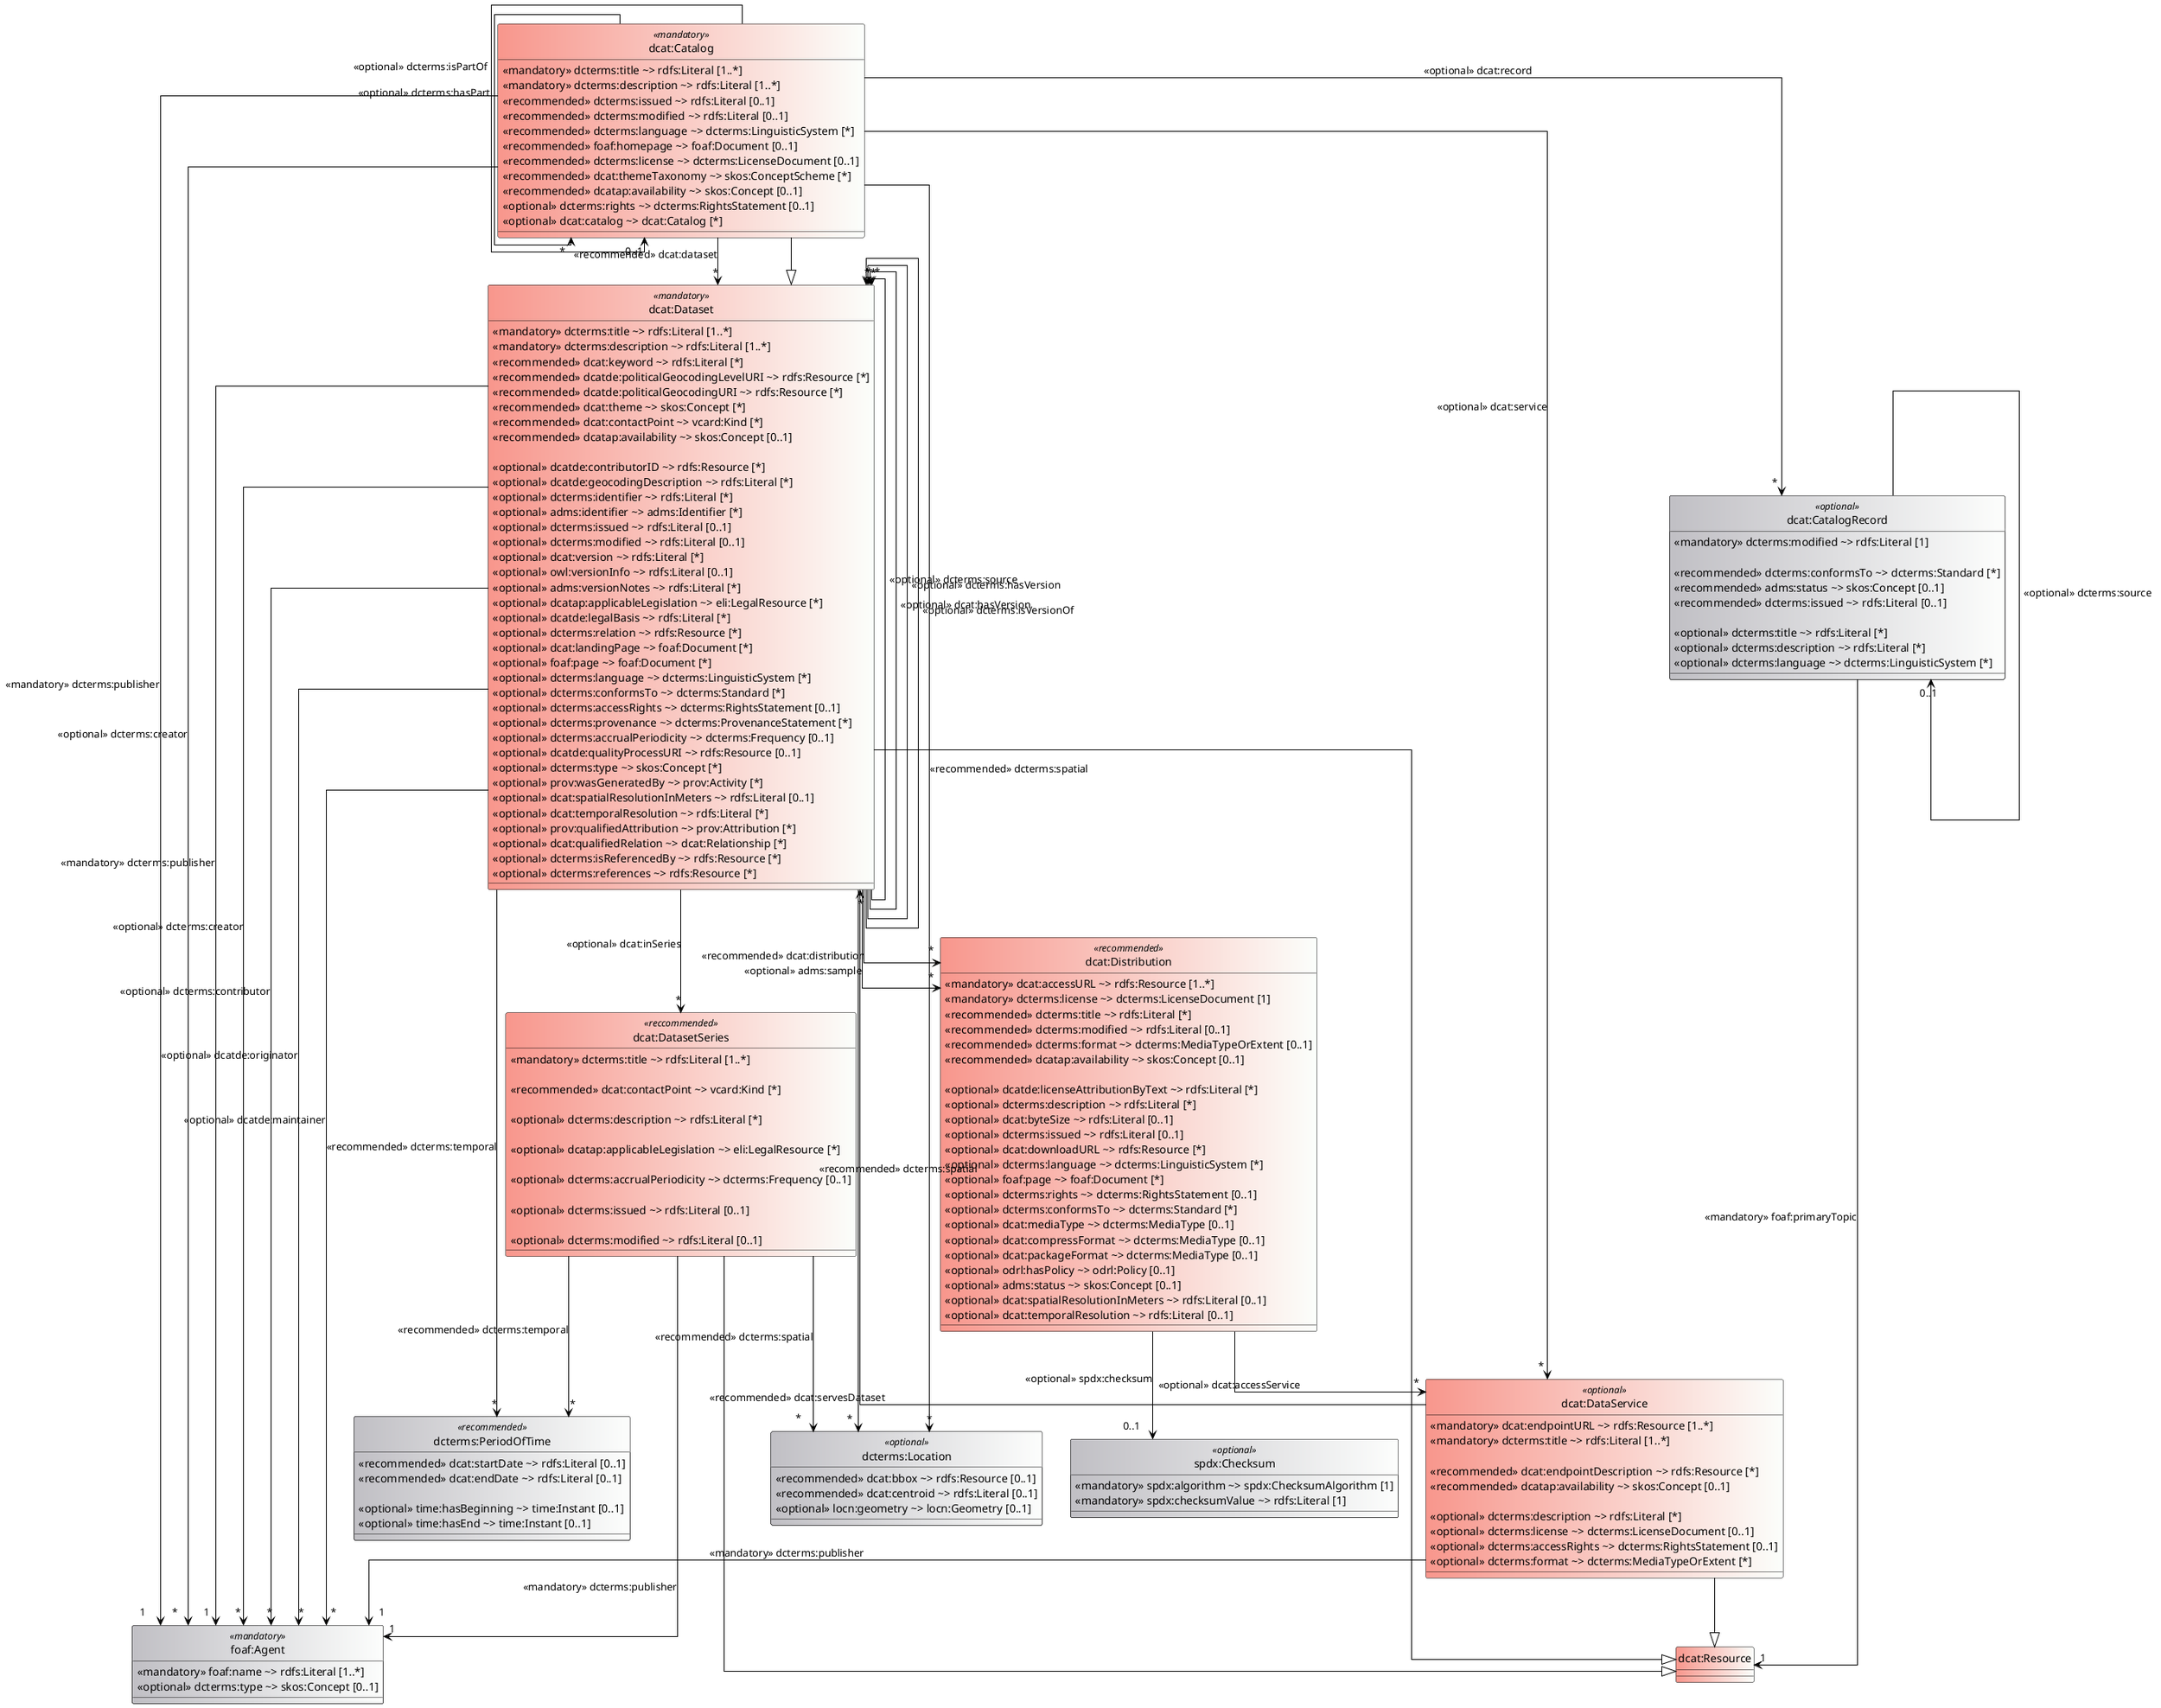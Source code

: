 @startuml

remove @unlinked

hide class circle
' hide fields

skinparam ClassBackgroundColor #C1C0C5|FDFEFD 
skinparam ClassBorderColor black
skinparam ArrowColor black
skinparam BorderColor black 
skinparam linetype ortho

class "dcat:Catalog" <<mandatory>> #F8978D|FCFFFC {
    <<mandatory>> dcterms:title ~> rdfs:Literal [1..*]
        '@ rdfs:label      = Titel
        '@ _:internalLink  = katalog-titel
        '@ rdfs:range      = http://www.w3.org/2000/01/rdf-schema#Literal
        '@ rdfs:comment    = Diese Eigenschaft bezeichnet den einem Katalog zugewiesenen Titel.
        '@ skos:scopeNote  = Diese Eigenschaft kann für parallele Sprachversionen des Katalogtitels wiederholt werden.
        '@ rdf:about       = http://purl.org/dc/terms/title
        '@ rdfs:seeAlso    = [DCAT-AP](https://semiceu.github.io/DCAT-AP/releases/3.0.0/#Catalogue.title)
        '@ rdfs:seeAlso    = [DCAT](https://www.w3.org/TR/vocab-dcat-3/#Property:resource_title)
        '@ adms:interoperabilityLevel = A
        '@ sh:shapes       = dcatap:Catalog_Property_dct_title
    <<mandatory>> dcterms:description ~> rdfs:Literal [1..*]
        '@ rdfs:label      = Beschreibung
        '@ _:internalLink  = katalog-beschreibung
        '@ rdfs:range      = http://www.w3.org/2000/01/rdf-schema#Literal
        '@ rdfs:comment    = Diese Eigenschaft enthält eine Beschreibung des Kataloges als Freitext.
        '@ skos:scopeNote  = Diese Eigenschaft kann für parallel existierende Sprachversionen der Katalogbeschreibung wiederholt werden.
        '@ rdf:about       = http://purl.org/dc/terms/description
        '@ rdfs:seeAlso    = [DCAT-AP](https://semiceu.github.io/DCAT-AP/releases/3.0.0/#Catalogue.description)
        '@ rdfs:seeAlso    = [DCAT](https://www.w3.org/TR/vocab-dcat-3/#Property:resource_description)
        '@ adms:interoperabilityLevel = A
        '@ sh:shapes       = dcatap:Catalog_Property_dct_description 
    <<recommended>> dcterms:issued ~> rdfs:Literal [0..1]
        '@ rdfs:label      = Veröffentlichungsdatum
        '@ _:internalLink  = katalog-veroffentlichungsdatum
        '@ rdfs:range      = http://www.w3.org/2000/01/rdf-schema#Literal
        '@ _:rangeOverride = [`rdfs:Literal`](http://www.w3.org/2000/01/rdf-schema#Literal) getyped als `xsd:gYear`, `xsd:gYearMonth`, `xsd:date` oder `xsd:dateTime`
        '@ rdfs:comment    = Diese Eigenschaft enthält das Datum der Herausgabe/Emission (z.B. in Form einer Veröffentlichung) des Kataloges.
        '@ rdf:about       = http://purl.org/dc/terms/issued
        '@ rdfs:seeAlso    = [DCAT-AP](https://semiceu.github.io/DCAT-AP/releases/3.0.0/#Catalogue.releasedate)
        '@ rdfs:seeAlso    = [DCAT](https://www.w3.org/TR/vocab-dcat-3/#Property:resource_release_date)
        '@ adms:interoperabilityLevel = A
        '@ sh:shapes       = dcatap:Catalog_Property_dct_issued (erlaubt auch xsd:gYear und xsd:gYearMonth)
        '@ adms:versionNotes = 3.0: `xsd:gYear` und `xsd:gYearMonth` zum Wertebereich hinzugefügt.
    <<recommended>> dcterms:modified ~> rdfs:Literal [0..1]
        '@ rdfs:label      = Aktualisierungsdatum
        '@ _:internalLink  = katalog-aktualisierungsdatum
        '@ _:rangeOverride = [`rdfs:Literal`](http://www.w3.org/2000/01/rdf-schema#Literal) getyped als `xsd:gYear`, `xsd:gYearMonth`, `xsd:date` oder `xsd:dateTime`
        '@ rdfs:comment    = Diese Eigenschaft erfasst das Datum der letzten Aktualisierung bzw. Modifikation des Kataloges.
        '@ rdf:about       = http://purl.org/dc/terms/modified
        '@ rdfs:seeAlso    = [DCAT-AP](https://semiceu.github.io/DCAT-AP/releases/3.0.0/#Catalogue.modificationdate)
        '@ rdfs:seeAlso    = [DCAT](https://www.w3.org/TR/vocab-dcat-3/#Property:resource_update_date)
        '@ adms:interoperabilityLevel = A
        '@ sh:shapes       = dcatap:Catalog_Property_dct_modified (erlaubt auch xsd:gYear und xsd:gYearMonth)
        '@ adms:versionNotes = 3.0: `xsd:gYear` und `xsd:gYearMonth` zum Wertebereich hinzugefügt.
    <<recommended>> dcterms:language ~> dcterms:LinguisticSystem [*]
        '@ rdfs:label      = Sprache
        '@ _:internalLink  = katalog-sprache
        '@ rdfs:range      = http://purl.org/dc/terms/LinguisticSystem
        '@ rdfs:comment    = Diese Eigenschaft bezieht sich auf die Sprache, die in den textuellen Beschreibungen der dem Katalog zugehörigen DCAT-Ressourcen Verwendung findet (z.B. Titel, Beschreibungen usw.). 
        '@ skos:scopeNote  = Diese Eigenschaft kann wiederholt werden, falls die Metadaten in verschiedenen Sprachen zur Verfügung stehen.
        '@ rdf:about       = http://purl.org/dc/terms/language
        '@ rdfs:seeAlso    = [DCAT-AP](https://semiceu.github.io/DCAT-AP/releases/3.0.0/#Catalogue.language)
        '@ rdfs:seeAlso    = [DCAT](https://www.w3.org/TR/vocab-dcat-3/#Property:resource_language)
        '@ adms:interoperabilityLevel = A
        '@ _:vocabularyLink = #kv-languages
        '@ sh:shapes       = ___TBD___(kein Test des Vokabulars)
    <<recommended>> foaf:homepage ~> foaf:Document [0..1]
        '@ rdfs:label      = Homepage
        '@ _:internalLink  = katalog-homepage
        '@ rdfs:range      = http://xmlns.com/foaf/0.1/Document
        '@ rdfs:comment    = Diese Eigenschaft verweist auf eine Homepage, welche die zentrale Homepage des Kataloges ist.
        '@ rdf:about       = http://xmlns.com/foaf/0.1/homepage
        '@ rdfs:seeAlso    = [DCAT-AP](https://semiceu.github.io/DCAT-AP/releases/3.0.0/#Catalogue.homepage)
        '@ rdfs:seeAlso    = [DCAT](https://www.w3.org/TR/vocab-dcat-3/#Property:catalog_homepage)
        '@ adms:interoperabilityLevel = A
        '@ sh:shapes       = dcatap:Catalog_Property_foaf_homepage, ___TBD___(kein Test, ob Ziel eine Ressource)
    <<recommended>> dcterms:license ~> dcterms:LicenseDocument [0..1]
        '@ rdfs:label      = Lizenz
        '@ _:internalLink  = katalog-lizenz
        '@ rdfs:range      = http://purl.org/dc/terms/LicenseDocument
        '@ rdfs:comment    = Diese Eigenschaft bezieht sich auf die Lizenz, mit welcher der Katalog verwendet oder wiederverwendet werden kann.
        '@ rdf:about       = http://purl.org/dc/terms/license
        '@ rdfs:seeAlso    = [DCAT-AP](https://semiceu.github.io/DCAT-AP/releases/3.0.0/#Catalogue.licence)
        '@ rdfs:seeAlso    = [DCAT](https://www.w3.org/TR/vocab-dcat-3/#Property:resource_license)
        '@ adms:interoperabilityLevel = A
        '@ _:vocabularyLink = #kv-licenses
        '@ sh:shapes       = dcatap:Catalog_Property_dct_license, ___TBD___(kein Test des Vokabulars)
    <<recommended>> dcat:themeTaxonomy ~> skos:ConceptScheme [*]
        '@ rdfs:label      = Kategorienschema
        '@ _:internalLink  = katalog-kategorienschema
        '@ rdfs:range      = http://www.w3.org/2004/02/skos/core#ConceptScheme
        '@ rdfs:comment    = Diese Eigenschaft verweist auf das eingesetzte Schema zur Klassifizierung der dem Katalog zugewiesenen DCAT-Ressourcen in Form von Kategorien.
        '@ skos:scopeNote  = Für DCAT-AP.de muss dieser Wert immer mindestens http://publications.europa.eu/resource/authority/data-theme sein.
        '@ rdf:about       = http://www.w3.org/ns/dcat#themeTaxonomy
        '@ rdfs:seeAlso    = [DCAT-AP](https://semiceu.github.io/DCAT-AP/releases/3.0.0/#Catalogue.themes)
        '@ rdfs:seeAlso    = [DCAT](https://www.w3.org/TR/vocab-dcat-3/#Property:catalog_themes)
        '@ adms:interoperabilityLevel = A
        '@ sh:shapes       = dcatap:Catalog_Property_dcat_themeTaxonomy, ___TBD___(kein Test, ob mindestens einmal auf o.a. verlinkt, kein Test, ob Ziel eine Ressource)
    <<recommended>> dcatap:availability ~> skos:Concept [0..1]
        '@ rdfs:label      = Verfügbarkeit
        '@ _:internalLink  = katalog-verfugbarkeit
        '@ rdfs:range      = http://www.w3.org/2000/01/rdf-schema#Resource
        '@ rdfs:comment    = Geplante Verfügbarkeit des Katalogs als Auswahl aus einer festen Liste von Werten via DCAT-AP URIs.
        '@ rdf:about       = http://data.europa.eu/r5r/availability
        '@ rdfs:seeAlso    = [DCAT-AP](https://semiceu.github.io/DCAT-AP/releases/3.0.0/#Distribution.availability)
        '@ _:vocabularyLink = #kv-availability
        '@ adms:interoperabilityLevel = P
        '@ _:deOriginal    = DCAT-AP.de ordnet diese Eigenschaft allen DCAT-Ressourcen und Distributionen zu.
        '@ sh:shapes       = ___TBD___(deutsche Besonderheit, kein Test des Vokabulars, Maximalzahl 1)
    <<optional>> dcterms:rights ~> dcterms:RightsStatement [0..1]
        '@ rdfs:label      = Rechte
        '@ _:internalLink  = katalog-rechte
        '@ rdfs:range      = http://purl.org/dc/terms/RightsStatement
        '@ rdfs:comment    = Diese Eigenschaft verweist auf eine juristische Darlegung, welche die mit dem Katalog assoziierten Nutzungsbestimmungen spezifiziert.
        '@ skos:scopeNote  = Gemeint ist damit zum Beispiel ein Link zu Nutzungsbedingungen, wie "Terms of Use", die zusätzlich zu oder statt einer Lizenz bestehen.
        '@ rdf:about       = http://purl.org/dc/terms/rights
        '@ rdfs:seeAlso    = [DCAT-AP](https://semiceu.github.io/DCAT-AP/releases/3.0.0/#Catalogue.rights)
        '@ rdfs:seeAlso    = [DCAT](https://www.w3.org/TR/vocab-dcat-3/#Property:resource_rights)
        '@ adms:interoperabilityLevel = A
        '@ adms:versionNotes = 3.0: In "Rechte" umbenannt und Verwendungshinweis hinzugefügt.
        '@ sh:shapes       = dcatap:Catalog_Property_dct_rights, ___TBD___(kein Test, ob Ziel eine Ressource ist?)
    <<optional>> dcat:catalog ~> dcat:Catalog [*]
        '@ rdfs:label      = Katalog
        '@ _:internalLink  = katalog-katalog
        '@ rdfs:range      = http://www.w3.org/ns/dcat#Catalog
        '@ rdfs:comment    = Ein Katalog, dessen Inhalt im Kontext dieses Katalogs von Interesse ist.
        '@ rdf:about       = http://www.w3.org/ns/dcat#catalog
        '@ rdfs:seeAlso    = [DCAT-AP](https://semiceu.github.io/DCAT-AP/releases/3.0.0/#Catalogue.catalogue)
        '@ rdfs:seeAlso    = [DCAT](https://www.w3.org/TR/vocab-dcat-3/#Property:catalog_catalog)
        '@ adms:interoperabilityLevel = A
        '@ sh:shapes       = ___TBD___(Shape ohne Regeln, kein Test, ob Ziel ein dcat:Catalog)
}
'@ rdfs:label      = Katalog
'@ _:internalLink  = #klasse-katalog
'@ rdf:about       = http://www.w3.org/ns/dcat#Catalog
'@ rdfs:seeAlso    = [DCAT-AP](https://semiceu.github.io/DCAT-AP/releases/3.0.0/#Catalogue)
'@ rdfs:seeAlso    = [DCAT](https://www.w3.org/TR/vocab-dcat-3/#Class:Catalog)
'@ rdfs:comment    = Eine Sammlung oder Quelle, welche die beschriebenen Datensätze, Datenservices oder Kataloge zur Verfügung stellt.
'@ _:usedBy        = dcat:catalog, dcterms:hasPart, dcterms:isPartOf (dcat:Catalog)
'@ rdfs:subClassOf = dcat:Dataset
'@ _:resourceHeirloom = [`odrl:hasPolicy`](#distribution-regelwerk).

"dcat:Catalog" --> "*" "dcat:DataService" : <<optional>> dcat:service
    '@ rdfs:label      = Datenservice
    '@ _:internalLink  = katalog-datenservice
    '@ rdfs:range      = http://www.w3.org/ns/dcat#DataService
    '@ rdfs:comment    = Diese Eigenschaft verknüpft den Katalog mit einem Datenservice, welcher somit Teil des Kataloges wird.
    '@ skos:scopeNote  = Da leere Kataloge in der Regel auf Probleme hinweisen, sollte diese Eigenschaft mit der Eigenschaft "Datensatz" kombiniert werden, um eine Überprüfung auf leere Kataloge zu implementieren.
    '@ rdf:about       = http://www.w3.org/ns/dcat#service
    '@ rdfs:seeAlso    = [DCAT-AP](https://semiceu.github.io/DCAT-AP/releases/3.0.0/#Catalogue.service)
    '@ rdfs:seeAlso    = [DCAT](https://www.w3.org/TR/vocab-dcat-3/#Property:catalog_service)
    '@ adms:interoperabilityLevel = A
    '@ sh:shapes       = ___TBD___(Shape ohne Regeln, kein Test, ob Ziel ein dcat:Catalog)

"dcat:Catalog" --> "*" "dcterms:Location"     : <<recommended>> dcterms:spatial
    '@ rdfs:label      = Räumliche Abdeckung
    '@ _:internalLink  = katalog-raumliche-abdeckung
    '@ rdfs:range      = http://purl.org/dc/terms/Location
    '@ rdfs:comment    = Diese Eigenschaft bezieht sich auf einen vom Katalog abgedeckten geographischen Bereich.
    '@ rdf:about       = http://purl.org/dc/terms/spatial
    '@ rdfs:seeAlso    = [DCAT-AP](https://semiceu.github.io/DCAT-AP/releases/3.0.0/#Catalogue.geographicalcoverage)
    '@ rdfs:seeAlso    = [DCAT](https://www.w3.org/TR/vocab-dcat-3/#Property:dataset_spatial)
    '@ adms:interoperabilityLevel = A
    '@ _:vocabularyLink = #kv-spatial
    '@ sh:shapes       = ___TBD___(Shape ohne Regeln, kein Test des Vokabulars, schwierig hier, kein Test, ob Ziel dcterms:Location)

"dcat:Catalog" --> "*"     "dcat:Catalog"       : <<optional>> dcterms:hasPart
    '@ rdfs:label      = Hat Teilkatalog
    '@ _:internalLink  = katalog-hat-teilkatalog
    '@ rdfs:range      = http://www.w3.org/ns/dcat#Catalog
    '@ rdfs:comment    = Diese Eigenschaft verweist auf einen in Beziehung stehenden Unterkatalog, der Teil des beschriebenen Kataloges ist.
    '@ rdf:about       = http://purl.org/dc/terms/hasPart
    '@ rdfs:seeAlso    = [DCAT-AP](https://semiceu.github.io/DCAT-AP/releases/3.0.0/#Catalogue.haspart)
    '@ rdfs:seeAlso    = [DCAT](https://www.w3.org/TR/vocab-dcat-3/#Property:catalog_has_part)
    '@ adms:interoperabilityLevel = A
    '@ sh:shapes       = ___TBD___(Shape ohne Regeln, kein Test, ob Ziel ein dcat:Catalog)

"dcat:Catalog" --> "0..1"  "dcat:Catalog"       : <<optional>> dcterms:isPartOf
    '@ rdfs:label      = Ist Teilkatalog
    '@ _:internalLink  = katalog-ist-teilkatalog
    '@ rdfs:range      = http://www.w3.org/ns/dcat#Catalog
    '@ rdfs:comment    = Diese Eigenschaft verweist auf einen in Beziehung stehenden Hauptkatalog, in welchem der beschriebene Katalog physikalisch oder logisch eingebunden ist.
    '@ skos:scopeNote  = Nicht Teil von W3C-DCAT, wurde ursprünglich von DCAT-AP hinzugefügt und mit der Version 3.0 wieder entfernt.
    '@ rdf:about       = http://purl.org/dc/terms/isPartOf
    '@ rdfs:seeAlso    = [DCMI Metadata Terms](https://www.dublincore.org/specifications/dublin-core/dcmi-terms/#http://purl.org/dc/terms/isPartOf)
    '@ adms:interoperabilityLevel = P
    '@ _:deOriginal    = Eigenschaft wird für Kataloge beibehalten.
    '@ sh:shapes       = dcatap:Catalog_Property_dct_isPartOf, ___TBD___(kein Test, ob Ziel ein dcat:Catalog)

"dcat:Catalog" --> "*"     "dcat:CatalogRecord" : <<optional>> dcat:record
    '@ rdfs:label      = Katalogeintrag
    '@ _:internalLink  = katalog-katalogeintrag
    '@ rdfs:range      = http://www.w3.org/ns/dcat#CatalogRecord
    '@ rdfs:comment    = Diese Eigenschaft bezieht sich auf den Katalogeintrag, welcher Teil des Kataloges ist.
    '@ skos:scopeNote  = Diese Eigenschaft darf nur mit der besonderen Klasse [`dcat:CatalogRecord`](#klasse-katalogeintrag) verwendet werden. Es handelt sich dabei nicht um einen gewöhnlichen Datensatz.
    '@ rdf:about       = http://www.w3.org/ns/dcat#record
    '@ rdfs:seeAlso    = [DCAT-AP](https://semiceu.github.io/DCAT-AP/releases/3.0.0/#Catalogue.record)
    '@ rdfs:seeAlso    = [DCAT](https://www.w3.org/TR/vocab-dcat-3/#Property:catalog_catalog_record)
    '@ adms:interoperabilityLevel = E
    '@ _:deOriginal    = DCAT-AP.de bindet einen zusätzlichen Verwendungshinweis ein.
    '@ sh:shapes       = ___TBD___(Shape ohne Regeln, kein Test, ob Ziel ein dcat:CatalogRecord)

"dcat:Catalog" --> "*"  "dcat:Dataset"       : <<recommended>> dcat:dataset
    '@ rdfs:label      = Datensatz
    '@ _:internalLink  = katalog-datensatz
    '@ rdfs:range      = http://www.w3.org/ns/dcat#Dataset
    '@ rdfs:comment    = Diese Eigenschaft verknüpft den Katalog mit einem Datensatz, welcher somit Teil des Kataloges wird.
    '@ skos:scopeNote  = Da leere Kataloge in der Regel auf Probleme hinweisen, sollte diese Eigenschaft mit der Eigenschaft "Datenservice" kombiniert werden, um eine Überprüfung auf leere Kataloge zu implementieren.
    '@ rdf:about       = http://www.w3.org/ns/dcat#dataset
    '@ rdfs:seeAlso    = [DCAT-AP](https://semiceu.github.io/DCAT-AP/releases/3.0.0/#Catalogue.dataset)
    '@ rdfs:seeAlso    = [DCAT](https://www.w3.org/TR/vocab-dcat-3/#Property:catalog_dataset)
    '@ adms:interoperabilityLevel = A
    '@ adms:versionNotes = 3.0: Harmonisierung: Kardinalität von `1..*` auf `*` geändert. Verbindlichkeit auf "Empfohlen" gesenkt.
    '@ sh:shapes       = ___TBD___(Shape ohne Regeln, kein Test auf Mindestzahl, lohnt es sich, das wider besseren Wissens zu erzwingen?)

"dcat:Catalog" --> "1"     "foaf:Agent"         : <<mandatory>> dcterms:publisher
    '@ rdfs:label      = Herausgeber
    '@ _:internalLink  = katalog-herausgeber
    '@ rdfs:range      = http://xmlns.com/foaf/0.1/Agent
    '@ rdfs:comment    = Diese Eigenschaft bezieht sich auf die Stelle oder Person, die verantwortlich für Bereitstellung des Kataloges ist.
    '@ skos:scopeNote  = Es ist zugleich die Stelle oder Person, die über die Einräumung von Zugang und Nutzungsrechten für Dritte entschieden hat.
    '@ skos:scopeNote  = Die Verwendung wird im [Konventionenhandbuch](https://www.dcat-ap.de/def/dcatde/2.0/implRules/#angaben-zum-herausgeber) genauer beschrieben.
    '@ rdf:about       = http://purl.org/dc/terms/publisher
    '@ rdfs:seeAlso    = [DCAT-AP](https://semiceu.github.io/DCAT-AP/releases/3.0.0/#Catalogue.publisher)
    '@ rdfs:seeAlso    = [DCAT](https://www.w3.org/TR/vocab-dcat-3/#Property:resource_publisher)
    '@ adms:interoperabilityLevel = E
    '@ _:deOriginal    = Erweiterung des Verwendungshinweises.
    '@ sh:shapes       = dcatap:Catalog_Property_dct_publisher, ___TBD___(kein Test, ob Ziel ein foaf:Agent)

"dcat:Catalog" --> "*"     "foaf:Agent"         : <<optional>> dcterms:creator
    '@ rdfs:label      = Autor
    '@ _:internalLink  = katalog-autor
    '@ rdfs:range      = http://xmlns.com/foaf/0.1/Agent
    '@ rdfs:comment    = Diese Eigenschaft verweist auf Stellen oder Personen, die den Katalog erstellt haben.
    '@ skos:scopeNote  = Die Verwendung wird im [Konventionenhandbuch](https://www.dcat-ap.de/def/dcatde/2.0/implRules/#weitere-wichtige-rollen) genauer beschrieben.
    '@ rdf:about       = http://purl.org/dc/terms/creator
    '@ rdfs:seeAlso    = [DCAT-AP](https://semiceu.github.io/DCAT-AP/releases/3.0.0/#Catalogue.creator)
    '@ rdfs:seeAlso    = [DCAT](https://www.w3.org/TR/vocab-dcat-3/#Property:resource_creator)
    '@ adms:interoperabilityLevel = A
    '@ sh:shapes       =  ___TBD___(Shape ohne Regeln

class "dcat:Dataset" <<mandatory>> #F8978D|FCFFFC { 
    <<mandatory>> dcterms:title ~> rdfs:Literal [1..*]
        '@ rdfs:label      = Titel
        '@ _:internalLink  = datensatz-titel
        '@ rdfs:range      = http://www.w3.org/2000/01/rdf-schema#Literal
        '@ rdfs:comment    = Diese Eigenschaft bezeichnet den einem Datensatz zugewiesenen Titel.
        '@ skos:scopeNote  = Diese Eigenschaft kann für parallele Sprachversionen des Datensatztitels wiederholt werden.
        '@ skos:scopeNote  = Die Verwendung wird im [Konventionenhandbuch](https://www.dcat-ap.de/def/dcatde/2.0/implRules/#redundante-angaben-im-titel) genauer beschrieben.
        '@ rdf:about       = http://purl.org/dc/terms/title
        '@ rdfs:seeAlso    = [DCAT-AP](https://semiceu.github.io/DCAT-AP/releases/3.0.0/#Dataset.title)
        '@ rdfs:seeAlso    = [DCAT](https://www.w3.org/TR/vocab-dcat-3/#Property:resource_title)
        '@ adms:interoperabilityLevel = A
        '@ sh:shapes       = dcatap:Dataset_Property_dct_title
    <<mandatory>> dcterms:description ~> rdfs:Literal [1..*]
        '@ rdfs:label      = Beschreibung
        '@ _:internalLink  = datensatz-beschreibung
        '@ rdfs:range      = http://www.w3.org/2000/01/rdf-schema#Literal
        '@ rdfs:comment    = Diese Eigenschaft enthält eine Beschreibung des Datensatzes als Freitext.
        '@ skos:scopeNote  = Diese Eigenschaft kann für parallel existierende Sprachversionen der Datensatzbeschreibung wiederholt werden.
        '@ rdf:about       = http://purl.org/dc/terms/description
        '@ rdfs:seeAlso    = [DCAT-AP](https://semiceu.github.io/DCAT-AP/releases/3.0.0/#Dataset.description)
        '@ rdfs:seeAlso    = [DCAT](https://www.w3.org/TR/vocab-dcat-3/#Property:resource_description)
        '@ adms:interoperabilityLevel = A
        '@ sh:shapes       = dcatap:Dataset_Property_dct_title
    <<recommended>> dcat:keyword ~> rdfs:Literal [*]
        '@ rdfs:label      = Schlagwort
        '@ _:internalLink  = datensatz-schlagwort
        '@ rdfs:range      = http://www.w3.org/2000/01/rdf-schema#Literal
        '@ rdfs:comment    = Diese Eigenschaft enthält ein Schlagwort oder Schlüsselbegriff zur Beschreibung des Datensatzes. 
        '@ skos:scopeNote  = Diese Eigenschaft kann für unterschiedliche Schlagworte und parallel existierende Sprachversionen wiederholt werden.
        '@ rdf:about       = http://www.w3.org/ns/dcat#keyword
        '@ rdfs:seeAlso    = [DCAT-AP](https://semiceu.github.io/DCAT-AP/releases/3.0.0/#Dataset.keyword)
        '@ rdfs:seeAlso    = [DCAT](https://www.w3.org/TR/vocab-dcat-3/#Property:resource_keyword)
        '@ adms:interoperabilityLevel = A
        '@ sh:shapes       = dcatap:Dataset_Property_dcat_keyword
    <<recommended>> dcatde:politicalGeocodingLevelURI ~> rdfs:Resource [*]
        '@ rdfs:label      = Ebene der geopolitischen Abdeckung
        '@ _:internalLink  = datensatz-ebene-geopolitischen-abdeckung
        '@ rdfs:range      = http://www.w3.org/2000/01/rdf-schema#Resource
        '@ rdfs:comment    = Geopolitische Abdeckung des Datensatzes, etwa durch Kennzeichnung der Verwaltungsebene Bund, Bundesland, Kreis oder Kommune, als dcat-ap.de URI.
        '@ skos:scopeNote  = Die Verwendung wird im [Konventionenhandbuch](https://www.dcat-ap.de/def/dcatde/2.0/implRules/#ebene-des-verwaltungspolitischen-geobezug-als-uri) genauer beschrieben.
        '@ rdf:about       = http://dcat-ap.de/def/dcatde/politicalGeocodingLevelURI
        '@ adms:interoperabilityLevel = P
        '@ _:deOriginal    = Von DCAT-AP.de eingeführte Eigenschaft.
        '@ _:vocabularyLink = #kv-political-geocoding-level
        '@ sh:shapes       = ___TBD___(deutsche Eigenschaft)
    <<recommended>> dcatde:politicalGeocodingURI ~> rdfs:Resource [*]
        '@ rdfs:label      = Geopolitische Abdeckung
        '@ _:internalLink  = datensatz-geopolitischen-abdeckung
        '@ rdfs:range      = http://www.w3.org/2000/01/rdf-schema#Resource
        '@ rdfs:comment    = Diese Eigenschaft verknüpft einen Datensatz mit dem von ihm abgedeckten administrativen Gebiet der Bundesrepublik Deutschland, etwa ein konkretes Bundesland, eine Kommune oder ein Landkreis repräsentiert durch eine URI.
        '@ skos:scopeNote  = Die Verwendung wird im [Konventionenhandbuch](https://www.dcat-ap.de/def/dcatde/2.0/implRules/#verwaltungspolitischer-geobezug-als-uri) genauer beschrieben.
        '@ rdf:about       = http://dcat-ap.de/def/dcatde/politicalGeocodingLevelURI
        '@ adms:interoperabilityLevel = P
        '@ _:deOriginal    = Von DCAT-AP.de eingeführte Eigenschaft.
        '@ _:vocabularyLink = #kv-political-geocoding-uri
        '@ sh:shapes       = ___TBD___(deutsche Eigenschaft)
    <<recommended>> dcat:theme ~> skos:Concept [*]
        '@ rdfs:label      = Kategorie
        '@ _:internalLink  = datensatz-kategorie
        '@ rdfs:range      = http://www.w3.org/2004/02/skos/core#Concept
        '@ rdfs:comment    = Diese Eigenschaft bezieht sich auf die dem Datensatz zugewiesenen Kategorien. 
        '@ skos:scopeNote  = Mit einem Datensatz können mehrere Kategorien assoziiert sein.
        '@ skos:scopeNote  = Die Verwendung wird im [Konventionenhandbuch](https://www.dcat-ap.de/def/dcatde/2.0/implRules/#angaben-zu-kategorien) genauer beschrieben.
        '@ rdf:about       = http://www.w3.org/ns/dcat#theme
        '@ rdfs:seeAlso    = [DCAT-AP](https://semiceu.github.io/DCAT-AP/releases/3.0.0/#Dataset.theme)
        '@ rdfs:seeAlso    = [DCAT](https://www.w3.org/TR/vocab-dcat-3/#Property:resource_theme)
        '@ adms:interoperabilityLevel = A
        '@ _:vocabularyLink = #kv-data-theme
        '@ sh:shapes       = ___TBD___(Shape ohne Regeln, kein Test des Vokabulars)
    <<recommended>> dcat:contactPoint ~> vcard:Kind [*]
        '@ rdfs:label      = Kontakt
        '@ _:internalLink  = datensatz-kontakt
        '@ rdfs:range      = http://www.w3.org/TR/vcard-rdf/#Kind
        '@ rdfs:comment    = Diese Eigenschaft umfasst Kontaktinformationen, welche für das Zusenden von Kommentaren zum jeweiligen Datensatz verwendet werden können.
        '@ skos:scopeNote  = Die Verwendung wird im [Konventionenhandbuch](https://www.dcat-ap.de/def/dcatde/2.0/implRules/#ansprechstelle) genauer beschrieben.
        '@ rdf:about       = http://www.w3.org/ns/dcat#contactPoint
        '@ rdfs:seeAlso    = [DCAT-AP](https://semiceu.github.io/DCAT-AP/releases/3.0.0/#Dataset.contactpoint)
        '@ rdfs:seeAlso    = [DCAT](https://www.w3.org/TR/vocab-dcat-2/#Property:resource_contact_point)
        '@ adms:interoperabilityLevel = A
        '@ sh:shapes       = ___TBD___(Shape ohne Regeln, kein Test, ob Ziel ein vcard:Kind)
    <<recommended>> dcatap:availability ~> skos:Concept [0..1]
        '@ rdfs:label      = Verfügbarkeit
        '@ _:internalLink  = datensatz-verfugbarkeit
        '@ rdfs:range      = http://www.w3.org/2000/01/rdf-schema#Resource
        '@ rdfs:comment    = Geplante Verfügbarkeit des Datensatzes als Auswahl aus einer festen Liste von Werten via DCAT-AP URIs.
        '@ rdf:about       = http://data.europa.eu/r5r/availability
        '@ rdfs:seeAlso    = [DCAT-AP](https://semiceu.github.io/DCAT-AP/releases/3.0.0/#Distribution.availability)
        '@ _:vocabularyLink = #kv-availability
        '@ adms:interoperabilityLevel = P
        '@ _:deOriginal    = DCAT-AP.de ordnet diese Eigenschaft allen DCAT-Ressourcen und Distributionen zu.
        '@ sh:shapes       = ___TBD___(deutsche Besonderheit, kein Test des Vokabulars, Maximalzahl 1)

    <<optional>> dcatde:contributorID ~> rdfs:Resource [*]
        '@ rdfs:label        = Datenbereitsteller ID
        '@ _:internalLink    = datensatz-datenbereitsteller-id
        '@ rdfs:range        = http://www.w3.org/2000/01/rdf-schema#Resource
        '@ rdfs:comment      = Diese Eigenschaft übermittelt die ID des Bereitstellers der Daten aus dem jeweils portaleigenem Access- und Identitymanagement (wenn vorhanden).
        '@ skos:scopeNote    = Ihre genaue Verwendung ist nur für die Anlieferung an GovData festgelegt und wird im [Konventionenhandbuch](https://www.dcat-ap.de/def/dcatde/2.0/implRules/#eindeutige-kennzeichnung-der-datenbereitsteller) genauer beschrieben.
        '@ rdf:about         = http://dcat-ap.de/def/dcatde/contributorID
        '@ adms:interoperabilityLevel = P
        '@ _:deOriginal      = Von DCAT-AP.de eingeführte Eigenschaft.
        '@ _:vocabularyLink = #kv-contributors
        '@ sh:shapes         = ___TBD___(deutsche Eigenschaft)
    <<optional>> dcatde:geocodingDescription ~> rdfs:Literal [*]
        '@ rdfs:label      = Beschreibung der Abdeckung
        '@ _:internalLink  = datensatz-beschreibung-abdeckung
        '@ rdfs:range      = http://www.w3.org/2000/01/rdf-schema#Literal
        '@ rdfs:comment    = Diese Eigenschaft enthält die geografische Abdeckung eines Datensatzes, repräsentiert durch die Bezeichnung eines administrativen Gebiets oder eines fachlichen Bezugs als Freitext.
        '@ skos:scopeNote  = Ergänzend als Text bzw. alleinstehend für alle Fälle bei denen die geopolitische Abdeckung nicht durch eine URI angegeben werden kann (z.B. bei komplexeren Bund-Länder-Kooperationen oder auf kommunaler Ebene). 
        '@ skos:scopeNote  = Beispiele: "Gemeinden des Wasserzweckverbands Straubing-Land" oder "Verband Region Rhein-Neckar".
        '@ skos:scopeNote  = Die Verwendung wird im [Konventionenhandbuch](https://www.dcat-ap.de/def/dcatde/2.0/implRules/#geobezug-als-beschreibender-text) genauer beschrieben. Sie kann für parallele Sprachversionen wiederholt werden.
        '@ rdf:about       = http://dcat-ap.de/def/dcatde/geocodingDescription
        '@ adms:interoperabilityLevel = P
        '@ _:deOriginal    = Von DCAT-AP.de eingeführte Eigenschaft.
        '@ sh:shapes         = ___TBD___(deutsche Eigenschaft)
    <<optional>> dcterms:identifier ~> rdfs:Literal [*]
        '@ rdfs:label      = ID
        '@ _:internalLink  = datensatz-id
        '@ rdfs:range      = http://www.w3.org/2000/01/rdf-schema#Literal
        '@ rdfs:comment    = Diese Eigenschaft enthält die Haupt-ID des Datensatzes im Kontext des jeweiligen Kataloges (z.B. die URI-Adresse oder eine andere eindeutige ID).
        '@ skos:scopeNote  = Die Verwendung wird im [Konventionenhandbuch](https://www.dcat-ap.de/def/dcatde/2.0/implRules/#identifier) genauer beschrieben.
        '@ rdf:about       = http://purl.org/dc/terms/identifier
        '@ rdfs:seeAlso    = [DCAT-AP](https://semiceu.github.io/DCAT-AP/releases/3.0.0/#Dataset.identifier)
        '@ rdfs:seeAlso    = [DCAT](https://www.w3.org/TR/vocab-dcat-3/#Property:resource_identifier)
        '@ adms:interoperabilityLevel = A
        '@ sh:shapes       = dcatap:Dataset_Property_dct_identifier
    <<optional>> adms:identifier ~> adms:Identifier [*]
        '@ rdfs:label      = Andere ID
        '@ _:internalLink  = datensatz-andere-id
        '@ rdfs:range      = http://www.w3.org/ns/adms#Identifier
        '@ rdfs:comment    = Diese Eigenschaft verweist auf sekundäre IDs des Datensatzes.
        '@ skos:scopeNote  = Beispiele dafür sind [DataCite](http://www.datacite.org/), [DOI (Digital Object Identifier)](http://www.doi.org/), [EZID](https://ezid.cdlib.org/), [W3ID: Permanent Identifiers for the Web](https://w3id.org/) oder andere fachspezifische Identifier.
        '@ skos:scopeNote  = Die Verwendung wird im [Konventionenhandbuch](https://www.dcat-ap.de/def/dcatde/2.0/implRules/#identifier) genauer beschrieben.
        '@ rdf:about       = http://purl.org/dc/terms/identifier
        '@ rdfs:seeAlso    = [DCAT-AP](https://semiceu.github.io/DCAT-AP/releases/3.0.0/#Dataset.otheridentifier)
        '@ rdfs:seeAlso    = [DCAT](https://www.w3.org/TR/vocab-dcat-3/#dereferenceable-identifiers)
        '@ adms:interoperabilityLevel = A
        '@ sh:shapes       = ___TBD___(Shape ohne Regeln, kein Test, ob Ziel ein adms:Identifier)
        '@ adms:versionNotes = 3.0: Errata: Link der Range korrigiert und Verwendungshinweis überarbeitet.
    <<optional>> dcterms:issued ~> rdfs:Literal [0..1]
        '@ rdfs:label      = Veröffentlichungsdatum
        '@ _:internalLink  = datensatz-veroffentlichungsdatum
        '@ _:rangeOverride = [`rdfs:Literal`](http://www.w3.org/2000/01/rdf-schema#Literal) getyped als `xsd:gYear`, `xsd:gYearMonth`, `xsd:date` oder `xsd:dateTime`
        '@ rdfs:comment    = Diese Eigenschaft enthält das Datum der Herausgabe/Emission (z.B. in Form einer Veröffentlichung) des Datensatzes.
        '@ rdf:about       = http://purl.org/dc/terms/issued
        '@ rdfs:seeAlso    = [DCAT-AP](https://semiceu.github.io/DCAT-AP/releases/3.0.0/#Dataset.releasedate)
        '@ rdfs:seeAlso    = [DCAT](https://www.w3.org/TR/vocab-dcat-3/#Property:resource_release_date)
        '@ sh:shapes       = dcatap:Dataset_Property_dct_issued (erlaubt auch xsd:gYear und xsd:gYearMonth)
        '@ adms:interoperabilityLevel = A
        '@ adms:versionNotes = 3.0: `xsd:gYear` und `xsd:gYearMonth` zum Wertebereich hinzugefügt.
    <<optional>> dcterms:modified ~> rdfs:Literal [0..1]
        '@ rdfs:label      = Aktualisierungsdatum
        '@ _:internalLink  = datensatz-aktualisierungsdatum
        '@ _:rangeOverride = [`rdfs:Literal`](http://www.w3.org/2000/01/rdf-schema#Literal) getyped als `xsd:gYear`, `xsd:gYearMonth`, `xsd:date` oder `xsd:dateTime`
        '@ rdfs:comment    = Diese Eigenschaft erfasst das Datum der letzten Aktualisierung bzw. Modifikation des Datensatzes.
        '@ skos:scopeNote  = Die Verwendung wird im [Konventionenhandbuch](https://www.dcat-ap.de/def/dcatde/2.0/implRules/#erkennung-von-dubletten) genauer beschrieben.
        '@ rdf:about       = http://purl.org/dc/terms/modified
        '@ rdfs:seeAlso    = [DCAT-AP](https://semiceu.github.io/DCAT-AP/releases/3.0.0/#Dataset.modificationdate)
        '@ rdfs:seeAlso    = [DCAT](https://www.w3.org/TR/vocab-dcat-3/#Property:resource_update_date)
        '@ sh:shapes       = dcatap:Dataset_Property_dct_modified (erlaubt auch xsd:gYear und xsd:gYearMonth)
        '@ adms:interoperabilityLevel = A
        '@ adms:versionNotes = 3.0: `xsd:gYear` und `xsd:gYearMonth` zum Wertebereich hinzugefügt.
    <<optional>> dcat:version ~> rdfs:Literal [*]
        '@ rdfs:label      = Versionsbezeichnung
        '@ _:internalLink  = datensatz-versionsbezeichnung
        '@ rdfs:range      = http://www.w3.org/2000/01/rdf-schema#Literal
        '@ rdfs:comment    = Diese Eigenschaft enthält eine Versionsnummer oder anderweitige Versionskennzeichnung des Datensatzes.
        '@ rdf:about       = http://www.w3.org/ns/dcat#version
        '@ rdfs:seeAlso    = [DCAT-AP](https://semiceu.github.io/DCAT-AP/releases/3.0.0/#Dataset.version)
        '@ rdfs:seeAlso    = [DCAT](https://www.w3.org/TR/vocab-dcat-3/#Property:resource_version)
        '@ adms:interoperabilityLevel = E
        '@ _:deOriginal    = TBD: DCAT-AP.de gibt eine Kardinalität von `*` statt `0..1` an.
        '@ adms:versionNotes = 3.0: Neu hinzugefügt.
    <<optional>> owl:versionInfo ~> rdfs:Literal [0..1]
        '@ rdfs:label      = Versionsbezeichnung (DEPRECATED)
        '@ _:internalLink  = datensatz-versionsbezeichnung-deprecated
        '@ rdfs:range      = http://www.w3.org/2000/01/rdf-schema#Literal
        '@ rdfs:comment    = Diese Eigenschaft enthält eine Versionsnummer oder anderweitige Versionskennzeichnung des Datensatzes.
        '@ skos:scopeNote  = Die Verwendung wird im [Konventionenhandbuch](https://www.dcat-ap.de/def/dcatde/2.0/implRules/#angaben-zur-versionierung) genauer beschrieben.
        '@ rdf:about       = http://www.w3.org/2002/07/owl#versionInfo
        '@ rdfs:seeAlso    = [OWL](https://www.w3.org/TR/owl-ref/#versionInfo-def)
        '@ adms:interoperabilityLevel = A
        '@ adms:versionNotes = 3.0: [DEPRECATED](#glossar-deprecated)
        '@ sh:shapes       = dcatap:Dataset_Property_owl_versionInfo
    <<optional>> adms:versionNotes ~> rdfs:Literal [*]
        '@ rdfs:label      = Versionserläuterung
        '@ _:internalLink  = datensatz-versionserlauterung
        '@ rdfs:range      = http://www.w3.org/2000/01/rdf-schema#Literal
        '@ rdfs:comment    = Diese Eigenschaft enthält eine Beschreibung der Unterschiede zwischen dieser und den vorbestehenden Versionen des Datensatzes.
        '@ skos:scopeNote  = Dieses Eigenschaft kann für parallele Sprachversionen der Versionsbeschreibung wiederholt werden.
        '@ skos:scopeNote  = Die Verwendung wird im [Konventionenhandbuch](https://www.dcat-ap.de/def/dcatde/2.0/implRules/#angaben-zur-versionierung) genauer beschrieben.
        '@ rdf:about       = http://www.w3.org/ns/adms#versionNotes
        '@ rdfs:seeAlso    = [ADMS](https://www.w3.org/TR/vocab-adms/#adms-versionnotes)
        '@ adms:interoperabilityLevel = A
        '@ sh:shapes       = dcatap:Dataset_Property_adms_versionNotes
    <<optional>> dcatap:applicableLegislation ~> eli:LegalResource [*]
        '@ rdfs:label      = Rechtsgrundlage
        '@ _:internalLink  = datensatz-rechtsgrundlage
        '@ rdfs:range      = http://data.europa.eu/eli/ontology#LegalResource
        '@ rdfs:comment    = Die Rechtsvorschriften, die die Erstellung oder Verwaltung des Datensatzes vorschreiben.
        '@ skos:scopeNote  = Handelt es sich um ein High Value Dataset, muss `http://data.europa.eu/eli/reg_impl/2023/138/oj` angegeben werden.
        '@ skos:scopeNote  = Ansonsten wird die Verwendung eine ELI-Identifiers empfohlen. Ist dieser nicht bekannt, soll ein möglichst stabiler Link zum Gesetz verwendet werden.
        '@ rdf:about       = http://data.europa.eu/r5r/applicableLegislation
        '@ rdfs:seeAlso    = [DCAT-AP](https://semiceu.github.io/DCAT-AP/releases/3.0.0/#Dataset.applicablelegislation)
        '@ adms:interoperabilityLevel = E
        '@ _:deOriginal    = Verwendungshinweis ergänzt.
        '@ adms:versionNotes = 3.0: Neu hinzugefügt.
    <<optional>> dcatde:legalBasis ~> rdfs:Literal [*]
        '@ rdfs:label      = Rechtsgrundlage für die Zugangseröffnung (DEPRECATED)
        '@ _:internalLink  = datensatz-rechtsgrundlage-zugangseroffnung
        '@ rdfs:range      = http://www.w3.org/2000/01/rdf-schema#Literal
        '@ rdfs:comment    = Dieses Feld dokumentiert als Freitext optional die Rechtsgrundlage für den Zugang zu den Informationen (die Zugangseröffnung), d.h. die originäre Rechtsgrundlage für den Zugang zu Daten der Verwaltung.
        '@ skos:scopeNote  = Diese Eigenschaft kann für parallele Sprachversionen wiederholt werden.
        '@ skos:scopeNote  = Beispiele: Public Sector Information Directive (PSI-Direktive), Umweltinformationsgesetz (UIG), deutsche Informationsfreiheits- (IFG) und Transparenzgesetze.
        '@ rdf:about       = http://dcat-ap.de/def/dcatde/legalBasis
        '@ adms:interoperabilityLevel = P
        '@ _:deOriginal    = Von DCAT-AP.de eingeführte Eigenschaft.
        '@ adms:versionNotes = 3.0: [DEPRECATED](#glossar-deprecated)
        '@ sh:shapes         = ___TBD___(deutsche Eigenschaft)
    <<optional>> dcterms:relation ~> rdfs:Resource [*]
        '@ rdfs:label      = Verwandte Ressource
        '@ _:internalLink  = datensatz-verwandte-ressource
        '@ rdfs:range      = http://www.w3.org/2000/01/rdf-schema#Resource
        '@ rdfs:comment    = Diese Eigenschaft verweist auf eine verwandte Ressource.
        '@ skos:scopeNote  = Die Verwendung wird im [Konventionenhandbuch](https://www.dcat-ap.de/def/dcatde/2.0/implRules/#andere-beziehungen-zwischen-datensatzen-dct-relation) genauer beschrieben.
        '@ rdf:about       = http://purl.org/dc/terms/relation
        '@ rdfs:seeAlso    = [DCAT-AP](https://semiceu.github.io/DCAT-AP/releases/3.0.0/#Dataset.relatedresource)
        '@ rdfs:seeAlso    = [DCAT](https://www.w3.org/TR/vocab-dcat-3/#Property:resource_relation)
        '@ adms:interoperabilityLevel = A
        '@ sh:shapes       = dcatap:Dataset_Property_dct_relation (erlaubt auch BlankNodes)
    <<optional>> dcat:landingPage ~> foaf:Document [*]
        '@ rdfs:label      = Ursprüngliche Webseite
        '@ _:internalLink  = datensatz-ursprungliche-webseite
        '@ rdfs:range      = http://xmlns.com/foaf/0.1/Document
        '@ rdfs:comment    = Diese Eigenschaft verweist auf eine Webseite, welche Zugriff auf den Datensatz, seine Distributionen und/oder weitere Informationen ermöglicht. 
        '@ skos:scopeNote  = Es ist beabsichtigt, auf die Webseite des originären Datenbereitstellers zu verweisen und nicht auf zwischengeschaltete Intermediäre.
        '@ rdf:about       = http://www.w3.org/ns/dcat#landingPage
        '@ rdfs:seeAlso    = [DCAT-AP](https://semiceu.github.io/DCAT-AP/releases/3.0.0/#Dataset.landingpage)
        '@ rdfs:seeAlso    = [DCAT](https://www.w3.org/TR/vocab-dcat-3/#Property:resource_landing_page)
        '@ adms:interoperabilityLevel = A
        '@ sh:shapes       = ___TBD___(Shape ohne Regeln, kein Test, ob Ziel eine Ressource)
    <<optional>> foaf:page ~> foaf:Document [*]
        '@ rdfs:label      = Dokumentation
        '@ _:internalLink  = datensatz-dokumentation
        '@ rdfs:range      = http://xmlns.com/foaf/0.1/Document
        '@ rdfs:comment    = Diese Eigenschaft verweist auf eine Seite oder ein Dokument für den jeweiligen Datensatz.
        '@ rdf:about       = http://xmlns.com/foaf/0.1/page
        '@ rdfs:seeAlso    = [DCAT-AP](https://semiceu.github.io/DCAT-AP/releases/3.0.0/#Dataset.documentation)
        '@ rdfs:seeAlso    = [FOAF](http://xmlns.com/foaf/spec/#term_page)
        '@ adms:interoperabilityLevel = A
        '@ sh:shapes       = ___TBD___(Shape ohne Regeln, kein Test, ob Ziel eine Ressource)
    <<optional>> dcterms:language ~> dcterms:LinguisticSystem [*]
        '@ rdfs:label      = Sprache
        '@ _:internalLink  = datensatz-sprache
        '@ rdfs:range      = http://purl.org/dc/terms/LinguisticSystem
        '@ rdfs:comment    = Diese Eigenschaft bezieht sich auf die innerhalb des Datensatzes verwendete Sprache.
        '@ skos:scopeNote  = Diese Eigenschaft kann wiederholt werden, falls mehrere Sprachen im Datensatz Verwendung finden.
        '@ rdf:about       = http://purl.org/dc/terms/language
        '@ rdfs:seeAlso    = [DCAT-AP](https://semiceu.github.io/DCAT-AP/releases/3.0.0/#Dataset.language)
        '@ rdfs:seeAlso    = [DCAT](https://www.w3.org/TR/vocab-dcat-3/#Property:resource_language)
        '@ adms:interoperabilityLevel = A
        '@ _:vocabularyLink = #kv-languages
        '@ sh:shapes       = ___TBD___(Shape ohne Regeln, kein Test des Vokabulars)
    <<optional>> dcterms:conformsTo ~> dcterms:Standard [*]
        '@ rdfs:label        = Konform zu Standard
        '@ _:internalLink    = datensatz-konform-zu-standard
        '@ rdfs:range        = http://purl.org/dc/terms/Standard
        '@ rdfs:comment      = Diese Eigenschaft verweist auf eine Implementierungsregel oder eine andere Spezifikation, zu welcher der Datensatz konform ist.
        '@ rdf:about         = http://purl.org/dc/terms/conformsTo
        '@ rdfs:seeAlso      = [DCAT-AP](https://semiceu.github.io/DCAT-AP/releases/3.0.0/#Dataset.conformsto)
        '@ rdfs:seeAlso      = [DCAT](https://www.w3.org/TR/vocab-dcat-3/#Property:resource_conforms_to)
        '@ adms:interoperabilityLevel = A
        '@ sh:shapes         = ___TBD___(Shape ohne Regeln)
    <<optional>> dcterms:accessRights ~> dcterms:RightsStatement [0..1]
        '@ rdfs:label      = Grad der Zugänglichkeit
        '@ _:internalLink  = datensatz-grad-zuganglichkeit
        '@ rdfs:range      = http://purl.org/dc/terms/RightsStatement
        '@ rdfs:comment    = Diese Eigenschaft verweist auf Informationen, die darlegen, ob der Datensatz öffentlich zugänglich ist, Zugriffseinschränkungen existieren oder er nicht-öffentlich ist.
        '@ rdf:about       = http://purl.org/dc/terms/accessRights
        '@ rdfs:seeAlso    = [DCAT-AP](https://semiceu.github.io/DCAT-AP/releases/3.0.0/#Dataset.accessrights)
        '@ rdfs:seeAlso    = [DCAT](https://www.w3.org/TR/vocab-dcat-3/#Property:resource_access_rights)
        '@ adms:interoperabilityLevel = A
        '@ _:vocabularyLink = #kv-access-right
        '@ adms:versionNotes = 3.0: Kontrolliertes Vokabular hinzugefügt.
        '@ sh:shapes       = dcatap:Dataset_Property_dct_accessRights, ___TBD___(kein Test, ob Ziel eine Ressource ist?)
    <<optional>> dcterms:provenance ~> dcterms:ProvenanceStatement [*]
        '@ rdfs:label      = Provenienz
        '@ _:internalLink  = datensatz-provenienz
        '@ rdfs:range      = http://purl.org/dc/terms/ProvenanceStatement
        '@ rdfs:comment    = Diese Eigenschaft umfasst eine Angabe zur Entwicklungsgeschichte des Datensatzes. 
        '@ skos:scopeNote  = Insbesondere ist relevant, in wessen Besitz oder Obhut die Ressource sich bislang befunden hat, soweit die Wechsel signifikanten Einfluss auf die Authentizität, Integrität und Interpretierbarkeit dieser Ressource hat.
        '@ rdf:about       = http://purl.org/dc/terms/provenance
        '@ rdfs:seeAlso    = [DCAT-AP](https://semiceu.github.io/DCAT-AP/releases/3.0.0/#Dataset.provenance)
        '@ rdfs:seeAlso    = [DCMI Metadata Terms](https://www.dublincore.org/specifications/dublin-core/dcmi-terms/#http://purl.org/dc/terms/provenance)
        '@ adms:interoperabilityLevel = E
        '@ _:deOriginal    = Ergänzung eines Verwendungshinweises.
        '@ sh:shapes       = ___TBD___(Shape ohne Regeln, kein Test, ob Ziel ein ProvenanceStatement?)
    <<optional>> dcterms:accrualPeriodicity ~> dcterms:Frequency [0..1]
        '@ rdfs:label      = Aktualisierungsfrequenz
        '@ _:internalLink  = datensatz-aktualisierungsfrequenz
        '@ rdfs:range      = http://purl.org/dc/terms/Frequency
        '@ rdfs:comment    = Diese Eigenschaft beschreibt die Aktualisierungsfrequenz des Datensatzes.
        '@ rdf:about       = http://purl.org/dc/terms/accrualPeriodicity
        '@ rdfs:seeAlso    = [DCAT-AP](https://semiceu.github.io/DCAT-AP/releases/3.0.0/#Dataset.frequency)
        '@ rdfs:seeAlso    = [DCAT](https://www.w3.org/TR/vocab-dcat-3/#Property:dataset_frequency)
        '@ adms:interoperabilityLevel = A
        '@ _:vocabularyLink = #kv-frequency
        '@ sh:shapes       = dcatap:Dataset_Property_dct_accrualPeriodicity, ___TBD___(kein Test des Vokabulars)
    <<optional>> dcatde:qualityProcessURI ~> rdfs:Resource [0..1]
        '@ rdfs:label      = Qualitätssicherungsprozess
        '@ _:internalLink  = datensatz-qualitatssicherungsprozess
        '@ rdfs:range      = http://www.w3.org/2000/01/rdf-schema#Resource
        '@ rdfs:comment    = Eine URI, die auf den Prozess zur Qualitätssicherung des Datensatzes verweist. Es handelt sich idealerweise um die URL einer Webseite.
        '@ skos:scopeNote  = Die Verwendung wird im [Konventionenhandbuch](https://www.dcat-ap.de/def/dcatde/2.0/implRules/#webseite-mit-beschreibung-des-qualitatssicherungsprozesses) genauer beschrieben.
        '@ rdf:about       = http://dcat-ap.de/def/dcatde/qualityProcessURI
        '@ adms:interoperabilityLevel = P
        '@ _:deOriginal    = Von DCAT-AP.de eingeführte Eigenschaft.
        '@ sh:shapes         = ___TBD___(deutsche Eigenschaft)
    <<optional>> dcterms:type ~> skos:Concept [*]
        '@ rdfs:label        = Typ
        '@ _:internalLink    = datensatz-typ
        '@ rdfs:range        = http://www.w3.org/2004/02/skos/core#Concept
        '@ rdfs:comment      = Diese Eigenschaft bezieht sich auf den Typ des Datensatzes.
        '@ rdf:about         = http://purl.org/dc/terms/type
        '@ rdfs:seeAlso      = [DCAT-AP](https://semiceu.github.io/DCAT-AP/releases/3.0.0/#Dataset.type)
        '@ rdfs:seeAlso      = [DCAT](https://www.w3.org/TR/vocab-dcat-3/#Property:resource_type)
        '@ adms:interoperabilityLevel = A
        '@ adms:versionNotes = 3.0: Kardinalität von `0..1` auf `*` geändert.
        '@ adms:versionNotes = 3.0: Namen vereinfacht.
        '@ adms:versionNotes = 3.0: Optionale Codeliste hinzugefügt.
        '@ _:vocabularyLink  = #kv-dataset-type
        '@ sh:shapes         = dcatap:Dataset_Property_dct_type, ___TBD___(kein Test des Vokabulars)
    <<optional>> prov:wasGeneratedBy ~> prov:Activity [*]
        '@ rdfs:label        = Wurde erzeugt von
        '@ _:internalLink    = datensatz-wurde-erzeugt-von
        '@ rdfs:range        = https://www.w3.org/TR/prov-o/#Activity
        '@ rdfs:comment      = Diese Eigenschaft verweist auf die Aktivität, die zur Erstellung des Datensatzes geführt hat.
        '@ skos:scopeNote    = Eine Aktivität ist typischer Weise eine Initiative, ein Projekt, eine Umfrage oder dauerhafte Handlung ("business as usual").
        '@ rdf:about         = https://www.w3.org/TR/prov-o/#wasGeneratedBy
        '@ rdfs:seeAlso      = [DCAT-AP](https://semiceu.github.io/DCAT-AP/releases/3.0.0/#Dataset.wasgeneratedby)
        '@ rdfs:seeAlso      = [DCAT](https://www.w3.org/TR/vocab-dcat-3/#Property:dataset_was_generated_by)
        '@ adms:interoperabilityLevel = E
        '@ _:deOriginal      = Ergänzung eines Verwendungshinweises.
        '@ sh:shapes         = ___TBD___(Shape ohne Regeln, kein Test, ob Ziel eine Ressource?)
    <<optional>> dcat:spatialResolutionInMeters ~> rdfs:Literal [0..1]
        '@ rdfs:label      = Räumliche Auflösung in Meter
        '@ _:internalLink  = datensatz-raumliche-auflosung-in-meter
        '@ rdfs:range      = http://www.w3.org/2000/01/rdf-schema#Literal
        '@ _:rangeOverride = [`rdfs:Literal`](http://www.w3.org/2000/01/rdf-schema#Literal) getyped als [`xsd:decimal`](https://www.w3.org/TR/xmlschema11-2/#decimal)
        '@ rdfs:comment    = Diese Eigenschaft bezieht sich auf den kleinstmöglichen räumlichen Abstand, der in einem Datensatz auflösbar ist, gemessen in Metern.
        '@ skos:scopeNote  = Kann die räumliche Auflösung nicht in Metern beschrieben werden, können stattdessen die spezielleren Eigenschaften verwendet werden, die [GeoDCAT-AP](https://semiceu.github.io/GeoDCAT-AP/releases/2.0.0/#spatial-resolution-spatial-resolution-of-the-dataset) hierfür zur Verfügung stellt.
        '@ rdf:about       = http://www.w3.org/ns/dcat#spatialResolutionInMeters
        '@ rdfs:seeAlso    = [DCAT-AP](https://semiceu.github.io/DCAT-AP/releases/3.0.0/#Dataset.spatialresolution)
        '@ rdfs:seeAlso    = [DCAT](https://www.w3.org/TR/vocab-dcat-3/#Property:dataset_spatial_resolution)
        '@ adms:interoperabilityLevel = E
        '@ _:deOriginal    = Verwendungshinweis hinzugefügt.
        '@ adms:versionNotes = 3.0: Errata: Kardinalität von `[*]` wie bei DCAT-AP auf `[0..1]` angepasst.
        '@ sh:shapes       = dcatap:Dataset_Property_dcat_spatialResolutionInMeters, ___TBD___(Kard ändert sich bei DCAT-AP 2.1 von [*] auf  [0..1])
    <<optional>> dcat:temporalResolution ~> rdfs:Literal [*]
        '@ rdfs:label      = Zeitliche Auflösung
        '@ _:internalLink  = datensatz-zeitliche-auflosung
        '@ rdfs:range      = http://www.w3.org/2000/01/rdf-schema#Literal
        '@ _:rangeOverride = [`rdfs:Literal`](http://www.w3.org/2000/01/rdf-schema#Literal) getyped als [`xsd:duration`](https://www.w3.org/TR/xmlschema11-2/#duration)
        '@ rdfs:comment    = Diese Eigenschaft bezieht sich auf den kürzesten im Datensatz auflösbaren Zeitraum.
        '@ rdf:about       = http://www.w3.org/ns/dcat#temporalResolution
        '@ rdfs:seeAlso    = [DCAT-AP](https://semiceu.github.io/DCAT-AP/releases/3.0.0/#Dataset.temporalresolution)
        '@ rdfs:seeAlso    = [DCAT](https://www.w3.org/TR/vocab-dcat-3/#Property:dataset_temporal_resolution)
        '@ adms:interoperabilityLevel = A
        '@ sh:shapes       = dcatap:Dataset_Property_dcat_temporalResolution, ___TBD___(Kard ändert sich bei DCAT-AP 2.1 von [*] auf  [0..1])
        '@ adms:versionNotes = 3.0: Errata: Kardinalität von `[*]` wie bei DCAT-AP auf `[0..1]` angepasst.
        '@ adms:versionNotes = 3.0: Errata: Anzeige des Wertebereichs korrigiert und weiterführende Dokumentation zu DCAT korrigiert.
    <<optional>> prov:qualifiedAttribution ~> prov:Attribution [*]
        '@ rdfs:label      = Rollenzuordnung
        '@ _:internalLink  = datensatz-rollenzuordnung
        '@ rdfs:range      = https://www.w3.org/TR/prov-o/#Attribution
        '@ rdfs:comment    = Verbindet den Datensatz über die Klasse `prov:Attribution` mit einem Agenten, der in beschriebener Weise Verantwortung für ihn trägt.
        '@ rdf:about       = https://www.w3.org/TR/prov-o/#qualifiedAttribution
        '@ rdfs:seeAlso    = [DCAT-AP](https://semiceu.github.io/DCAT-AP/releases/3.0.0/#Dataset.qualifiedattribution)
        '@ rdfs:seeAlso    = [DCAT](https://www.w3.org/TR/vocab-dcat-3/#Property:resource_qualified_attribution)
        '@ adms:interoperabilityLevel = A
        '@ sh:shapes       = ___TBD___(Shape ohne Regeln, kein Test, ob Ziel eine prov:Attribution)
    <<optional>> dcat:qualifiedRelation ~> dcat:Relationship [*]
        '@ rdfs:label      = Qualifizierte Beziehung
        '@ _:internalLink  = datensatz-qualifizierte-beziehung
        '@ rdfs:range      = https://www.w3.org/TR/vocab-dcat-3/#Class:Relationship
        '@ rdfs:comment    = Link zu einer Beschreibung (in Form der Klasse `dcat:Relationship`) einer Beziehung zu einer anderen Ressource.
        '@ rdf:about       = http://www.w3.org/ns/dcat#qualifiedRelation
        '@ rdfs:seeAlso    = [DCAT-AP](https://semiceu.github.io/DCAT-AP/releases/3.0.0/#Dataset.qualifiedrelation)
        '@ rdfs:seeAlso    = [DCAT](https://www.w3.org/TR/vocab-dcat-3/#Property:resource_qualified_relation)
        '@ adms:interoperabilityLevel = A
        '@ sh:shapes       = ___TBD___(Shape ohne Regeln, kein Test, ob Ziel eine dcat:Relation)
    <<optional>> dcterms:isReferencedBy ~> rdfs:Resource [*]
        '@ rdfs:label        = Wird Referenziert
        '@ _:internalLink    = datensatz-wird-referenziert
        '@ rdfs:range        = http://www.w3.org/2000/01/rdf-schema#Resource
        '@ rdfs:comment      = Diese Eigenschaft verweist auf eine Ressource, zum Beispiel eine Veröffentlichung, die ihrerseits auf den Datensatz referenziert, ihn verlinkt oder zitiert.
        '@ rdf:about         = http://purl.org/dc/terms/isReferencedBy
        '@ rdfs:seeAlso      = [DCAT-AP](https://semiceu.github.io/DCAT-AP/releases/3.0.0/#Dataset.isreferencedby)
        '@ rdfs:seeAlso      = [DCAT](https://www.w3.org/TR/vocab-dcat-3/#Property:resource_is_referenced_by)
        '@ adms:interoperabilityLevel = A
        '@ sh:shapes         = dcatap:Dataset_Property_dc_isReferencedBy (erlaubt auch BlankNodes)
    <<optional>> dcterms:references ~> rdfs:Resource [*]
        '@ rdfs:label        = Referenziert
        '@ _:internalLink    = datensatz-referenziert
        '@ rdfs:range        = http://www.w3.org/2000/01/rdf-schema#Resource
        '@ rdfs:comment      = Diese Eigenschaft kann verwendet werden, um auf Referenzdatensätze wie ein High Value Dataset (HVD) oder einen Musterdatensatz des Musterdatenkatalogs zu verweisen.
        '@ skos:scopeNote    = Die Verwendung wird im [Konventionenhandbuch](https://www.dcat-ap.de/def/dcatde/2.0/implRules/#verweis-auf-referenzobjekte) genauer beschrieben.
        '@ rdf:about         = http://purl.org/dc/terms/references
        '@ adms:interoperabilityLevel = P
        '@ _:deOriginal      = Von DCAT-AP.de eingeführte Eigenschaft.
        '@ sh:shapes         = ___TBD___(deutsche Eigenschaft)
}   
'@ rdfs:label      = Datensatz
'@ _:internalLink  = #klasse-datensatz
'@ rdf:about       = http://www.w3.org/ns/dcat#Dataset
'@ rdfs:seeAlso    = [DCAT-AP](https://semiceu.github.io/DCAT-AP/releases/3.0.0/#Dataset)
'@ rdfs:seeAlso    = [DCAT](https://www.w3.org/TR/vocab-dcat-3/#Class:Dataset)
'@ rdfs:comment    = Eine logische Entität, welche die veröffentlichten Informationen repräsentiert.
'@ _:usedBy        = dcat:dataset (dcat:Catalog), dcterms:hasVersion, dcterms:isVersionOf, dcterms:source, (dcat:Dataset), dcat:servesDataset (dcat:DataService), foaf:primaryTopic (dcat:CatalogRecord)
'@ _:resourceHeirloom = [`dcterms:license`](#distribution-lizenz), [`dcterms:rights`](#distribution-grad-zuganglichkeit) und [`odrl:hasPolicy`](#distribution-regelwerk).
'@ rdfs:subClassOf = dcat:Resource

"dcat:Dataset" --> "*" "dcterms:Location"     : <<recommended>> dcterms:spatial
    '@ rdfs:label        = Räumliche Abdeckung
    '@ _:internalLink    = datensatz-raumliche-abdeckung
    '@ rdfs:range        = http://purl.org/dc/terms/Location
    '@ rdfs:comment      = Ein räumlicher Bereich oder ein bezeichneter Ort. Er kann durch ein kontrolliertes Vokabular oder mit geographischen Koordinaten repräsentiert werden.
    '@ skos:scopeNote    = Im letzteren Fall wird die Verwendung des Core Location Vocabulary empfohlen, wie in der GeoDCAT-AP-Spezifikation beschrieben.
    '@ skos:scopeNote    = Die Verwendung wird im [Konventionenhandbuch](https://www.dcat-ap.de/def/dcatde/2.0/implRules/#angaben-zur-geografischen-abdeckung) genauer beschrieben.
    '@ rdf:about         = http://purl.org/dc/terms/spatial
    '@ rdfs:seeAlso      = [DCAT-AP](https://semiceu.github.io/DCAT-AP/releases/3.0.0/#Dataset.geographicalcoverage)
    '@ rdfs:seeAlso      = [DCAT](https://www.w3.org/TR/vocab-dcat-3/#Property:dataset_spatial)
    '@ adms:interoperabilityLevel = E
    '@ _:deOriginal    = DCAT-AP.de bindet einen zusätzlichen Verwendungshinweis ein
    '@ _:vocabularyLink  = #kv-spatial
    '@ sh:shapes         = ___TBD___(Shape ohne Regeln, kein Test des Vokabulars, schwierig hier, kein Test, ob Ziel dcterms:Location)

"dcat:Dataset" --> "*" "dcterms:PeriodOfTime" : <<recommended>> dcterms:temporal
    '@ rdfs:label        = Zeitliche Abdeckung
    '@ _:internalLink    = datensatz-zeitliche-abdeckung
    '@ rdfs:range        = http://purl.org/dc/terms/PeriodOfTime
    '@ rdfs:comment      = Ein Zeitintervall, welches durch Start- und Endzeitpunkt bezeichnet bzw. definiert ist.
    '@ rdf:about         = http://purl.org/dc/terms/temporal
    '@ rdfs:seeAlso      = [DCAT-AP](https://semiceu.github.io/DCAT-AP/releases/3.0.0/#Dataset.temporalcoverage)
    '@ rdfs:seeAlso      = [DCAT](https://www.w3.org/TR/vocab-dcat-3/#Property:dataset_temporal)
    '@ adms:interoperabilityLevel = A
    '@ sh:shapes         = ___TBD___(Shape ohne Regeln, kein Test, ob Ziel eine dcterms:PeriodOfTime)

"dcat:Dataset" -up-> "*"     "dcat:Dataset"       : <<optional>> dcterms:source
    '@ rdfs:label      = Quelle des Datensatzes
    '@ _:internalLink  = datensatz-quelle
    '@ rdfs:range      = http://www.w3.org/ns/dcat#Dataset
    '@ rdfs:comment    = Diese Eigenschaft bezieht sich auf einen verwandten Datensatz, von dem der beschriebene Datensatz abgeleitet ist.
    '@ skos:scopeNote  =  Die Verwendung wird im [Konventionenhandbuch](https://www.dcat-ap.de/def/dcatde/2.0/implRules/#quelle-von-metadaten) genauer beschrieben.
    '@ rdf:about       = http://purl.org/dc/terms/source
    '@ rdfs:seeAlso    = [DCAT-AP](https://semiceu.github.io/DCAT-AP/releases/3.0.0/#Dataset.source)
    '@ rdfs:seeAlso    = [DCMI Metadata Terms](https://www.dublincore.org/specifications/dublin-core/dcmi-terms/#http://purl.org/dc/terms/source)
    '@ adms:interoperabilityLevel = A
    '@ sh:shapes       = ___TBD___(kein Test, ob Ziel ein dcat:Dataset)

"dcat:Dataset" -up-> "*"     "dcat:Dataset"       : <<optional>> dcat:hasVersion
    '@ rdfs:label      = Weitere Version
    '@ _:internalLink  = datensatz-weitere-version
    '@ rdfs:range      = http://www.w3.org/ns/dcat#Dataset
    '@ rdfs:comment    = Diese Eigenschaft bezieht sich auf einen verwandten Datensatz in Form einer weiteren/nachfolgenden Version, Edition oder Adaption des beschriebenen Datensatzes.
    '@ rdf:about       = http://www.w3.org/ns/dcat#hasVersion
    '@ rdfs:seeAlso    = [DCAT-AP](https://semiceu.github.io/DCAT-AP/releases/3.0.0/#Dataset.hasversion)
    '@ rdfs:seeAlso    = [DCAT](https://www.w3.org/TR/vocab-dcat-3/#Property:resource_has_version)
    '@ adms:interoperabilityLevel = A
    '@ adms:versionNotes = 3.0: Neu hinzugefügt.
"dcat:Dataset" -up-> "*"     "dcat:Dataset"       : <<optional>> dcterms:hasVersion
    '@ rdfs:label      = Weitere Version (DEPRECATED)
    '@ _:internalLink  = datensatz-weitere-version-deprecated
    '@ rdfs:range      = http://www.w3.org/ns/dcat#Dataset
    '@ rdfs:comment    = Diese Eigenschaft bezieht sich auf einen verwandten Datensatz in Form einer weiteren/nachfolgenden Version, Edition oder Adaption des beschriebenen Datensatzes.
    '@ rdf:about       = http://purl.org/dc/terms/hasVersion
    '@ rdfs:seeAlso    = [DCAT-AP](https://semiceu.github.io/DCAT-AP/releases/3.0.0/#deprecated-properties-and-classes)
    '@ rdfs:seeAlso    = [DCMI Metadata Terms](https://www.dublincore.org/specifications/dublin-core/dcmi-terms/#http://purl.org/dc/terms/hasVersion)
    '@ adms:interoperabilityLevel = A
    '@ adms:versionNotes = 3.0: [DEPRECATED](#glossar-deprecated)
    '@ sh:shapes       = ___TBD___(kein Test, ob Ziel ein dcat:Dataset)

"dcat:Dataset" -up-> "*"     "dcat:Dataset"       : <<optional>> dcterms:isVersionOf
    '@ rdfs:label      = Ist Version von (DEPRECATED)
    '@ _:internalLink  = datensatz-ist-version
    '@ rdfs:range      = http://www.w3.org/ns/dcat#Dataset
    '@ rdfs:comment    = Diese Eigenschaft bezieht sich auf einen verwandten Datensatz, der vom beschriebenen Datensatz eine vorherige Version, Edition oder Adaption ist.
    '@ rdf:about       = http://purl.org/dc/terms/isVersion
    '@ rdfs:seeAlso    = [DCAT-AP](https://semiceu.github.io/DCAT-AP/releases/3.0.0/#deprecated-properties-and-classes)
    '@ rdfs:seeAlso    = [DCMI Metadata Terms](https://www.dublincore.org/specifications/dublin-core/dcmi-terms/#http://purl.org/dc/terms/isVersion)
    '@ adms:interoperabilityLevel = A
    '@ adms:versionNotes = 3.0: [DEPRECATED](#glossar-deprecated)
    '@ sh:shapes       = ___TBD___(kein Test, ob Ziel ein dcat:Dataset)

"dcat:Dataset" --> "*"     "dcat:Distribution"  : <<recommended>> dcat:distribution
    '@ rdfs:label      = Distribution
    '@ _:internalLink  = datensatz-distribution
    '@ rdfs:range      = http://www.w3.org/ns/dcat#Distribution
    '@ rdfs:comment    = Diese Eigenschaft verknüpft den Datensatz mit einer verfügbaren Distribution.
    '@ rdf:about       = http://www.w3.org/ns/dcat#distribution
    '@ rdfs:seeAlso    = [DCAT-AP](https://semiceu.github.io/DCAT-AP/releases/3.0.0/#Dataset.datasetdistribution)
    '@ rdfs:seeAlso    = [DCAT](https://www.w3.org/TR/vocab-dcat-3/#Property:dataset_distribution)
    '@ adms:interoperabilityLevel = A
    '@ sh:shapes       = ___TBD___(Shape ohne Regeln, kein Test, ob Ziel eine dcat:Distribution)

"dcat:Dataset" --> "*"     "dcat:Distribution"  : <<optional>> adms:sample
    '@ rdfs:label      = Beispieldistribution
    '@ _:internalLink  = datensatz-beispieldistribution
    '@ rdfs:range      = http://www.w3.org/ns/dcat#Distribution
    '@ rdfs:comment    = Diese Eigenschaft verweist auf eine Beispieldistribution des Datensatzes.
    '@ rdf:about       = http://www.w3.org/ns/adms#sample
    '@ rdfs:seeAlso    = [DCAT-AP](https://semiceu.github.io/DCAT-AP/releases/3.0.0/#Dataset.sample)
    '@ rdfs:seeAlso    = [ADMS](https://www.w3.org/TR/vocab-adms/#adms-sample)
    '@ adms:interoperabilityLevel = A
    '@ sh:shapes       = ___TBD___(Shape ohne Regeln, kein Test, ob Ziel eine dcat:Distribution)

"dcat:Dataset" --> "1"     "foaf:Agent"         : <<mandatory>> dcterms:publisher
    '@ rdfs:label      = Herausgeber
    '@ _:internalLink  = datensatz-herausgeber
    '@ rdfs:range      = http://xmlns.com/foaf/0.1/Agent
    '@ rdfs:comment    = Diese Eigenschaft verweist auf die Stelle oder Person, die für Bereitstellung des Datensatzes verantwortlich ist.
    '@ skos:scopeNote  = Es ist zugleich die Stelle oder Person, die über die Einräumung von Zugang und Nutzungsrechten für Dritte entschieden hat.
    '@ skos:scopeNote  = Die Verwendung wird im [Konventionenhandbuch](https://www.dcat-ap.de/def/dcatde/2.0/implRules/#angaben-zum-herausgeber) genauer beschrieben.
    '@ rdf:about       = http://purl.org/dc/terms/publisher
    '@ rdfs:seeAlso    = [DCAT-AP](https://semiceu.github.io/DCAT-AP/releases/3.0.0/#Dataset.publisher)
    '@ rdfs:seeAlso    = [DCAT](https://www.w3.org/TR/vocab-dcat-3/#Property:resource_publisher)
    '@ adms:versionNotes = 3.0: Anforderung: Nutzung verpflichtend gemacht.
    '@ adms:interoperabilityLevel = E
    '@ _:deOriginal    = Erweiterung des Verwendungshinweises. Nutzung verpflichtend gemacht.
    '@ sh:shapes       = dcatap:Dataset_Property_dct_publisher (kein Test, ob Ziel ein foaf:Agent)

"dcat:Dataset" --> "*"     "foaf:Agent"         : <<optional>> dcterms:creator
    '@ rdfs:label      = Autor
    '@ _:internalLink  = datensatz-autor
    '@ rdfs:range      = http://xmlns.com/foaf/0.1/Agent
    '@ rdfs:comment    = Diese Eigenschaft verweist auf Stellen oder Personen, die die Daten erstellt haben. Die Autorenschaft umfasst für gewöhnlich das Recht am geistigen Eigentum
    '@ skos:scopeNote  = Die Verwendung wird im [Konventionenhandbuch](https://www.dcat-ap.de/def/dcatde/2.0/implRules/#weitere-wichtige-rollen) genauer beschrieben.
    '@ rdf:about       = http://purl.org/dc/terms/creator
    '@ rdfs:seeAlso    = [DCAT-AP](https://semiceu.github.io/DCAT-AP/releases/3.0.0/#Dataset.creator)
    '@ rdfs:seeAlso    = [DCAT](https://www.w3.org/TR/vocab-dcat-3/#Property:resource_creator)
    '@ adms:interoperabilityLevel = A
    '@ adms:versionNotes = 3.0: Errata: War fälschlicherweise als Ergänzung durch DCAT-AP.de angegeben.
    '@ sh:shapes       = ___TBD___(Shape ohne Regeln, kein Test, ob Ziel foaf:Agent)

"dcat:Dataset" --> "*"     "foaf:Agent"         : <<optional>> dcterms:contributor
    '@ rdfs:label      = Bearbeiter
    '@ _:internalLink  = datensatz-bearbeiter
    '@ rdfs:range      = http://xmlns.com/foaf/0.1/Agent
    '@ rdfs:comment    = Diese Eigenschaft verweist auf Stellen oder Personen, die die Daten bearbeitet haben (z.B. durch Formatierung derselben).
    '@ skos:scopeNote  = Die Verwendung wird im [Konventionenhandbuch](https://www.dcat-ap.de/def/dcatde/2.0/implRules/#weitere-wichtige-rollen) genauer beschrieben.
    '@ rdf:about       = http://purl.org/dc/terms/contributor
    '@ rdfs:seeAlso    = [DCMI Metadata Terms](https://www.dublincore.org/specifications/dublin-core/dcmi-terms/#http://purl.org/dc/terms/contributor)
    '@ adms:interoperabilityLevel = P
    '@ _:deOriginal    = Von DCAT-AP.de eingeführte Eigenschaft.
    '@ sh:shapes       = ___TBD___(deutsche Eigenschaft, kein Test, ob Ziel foaf:Agent)

"dcat:Dataset" --> "*"     "foaf:Agent"         : <<optional>> dcatde:originator
    '@ rdfs:label      = Urheber
    '@ _:internalLink  = datensatz-urheber
    '@ rdfs:range      = http://xmlns.com/foaf/0.1/Agent
    '@ rdfs:comment    = Diese Eigenschaft verweist auf die Personen, die Urheberrechte am Datensatz haben. Geschützt ist laut Urheberrecht ein Werk, das einer persönlichen geistigen Schöpfung seines Urhebers entspringt.
    '@ rdfs:comment    = Vgl.: https://de.wikipedia.org/wiki/Urheberrecht_(Deutschland).
    '@ skos:scopeNote  = Die Verwendung wird im [Konventionenhandbuch](https://www.dcat-ap.de/def/dcatde/2.0/implRules/#weitere-wichtige-rollen) genauer beschrieben.
    '@ rdf:about       = http://dcat-ap.de/def/dcatde/originator
    '@ adms:interoperabilityLevel = P
    '@ _:deOriginal    = Von DCAT-AP.de eingeführte Eigenschaft.
    '@ sh:shapes       = ___TBD___(deutsche Eigenschaft, kein Test, ob Ziel foaf:Agent)

"dcat:Dataset" --> "*"     "foaf:Agent"         : <<optional>> dcatde:maintainer
    '@ rdfs:label      = Verwalter
    '@ _:internalLink  = datensatz-verwalter
    '@ rdfs:range      = http://xmlns.com/foaf/0.1/Agent
    '@ rdfs:comment    = Diese Eigenschaft verweist auf die Stellen oder Personen, die Verantwortung und Rechenschaftspflicht für die Daten und ihre angemessene Pflege übernehmen.
    '@ skos:scopeNote  = Die Verwendung wird im [Konventionenhandbuch](https://www.dcat-ap.de/def/dcatde/2.0/implRules/#weitere-wichtige-rollen) genauer beschrieben.
    '@ rdf:about       = http://dcat-ap.de/def/dcatde/maintainer
    '@ adms:interoperabilityLevel = P
    '@ _:deOriginal    = Von DCAT-AP.de eingeführte Eigenschaft.
    '@ sh:shapes       = ___TBD___(deutsche Eigenschaft, kein Test, ob Ziel foaf:Agent)
"dcat:Dataset" --> "*"     "dcat:DatasetSeries"         : <<optional>> dcat:inSeries
    '@ rdfs:label      = In Serie
    '@ _:internalLink  = datensatz-in-serie
    '@ rdfs:range      = http://www.w3.org/ns/dcat#DatasetSeries
    '@ rdfs:comment    = Diese Eigenschaft verweist auf die Datensatzserie zu der der Datensatz gehört.
    '@ rdf:about       = http://www.w3.org/ns/dcat#inSeries
    '@ skos:scopeNote  = Pflichteigenschaft, wenn es sich um einen Datensatz handelt, der zu einer Datensatzserie gehören soll.
    '@ rdfs:seeAlso    = [DCAT-AP](https://semiceu.github.io/DCAT-AP/releases/3.0.0/#Dataset.inseries)
    '@ rdfs:seeAlso    = [DCAT](https://www.w3.org/TR/vocab-dcat-3/#Property:dataset_in_series)
    '@ adms:interoperabilityLevel = A
    '@ adms:versionNotes = 3.0: Im Zuge der Einführung von `dcat:DatasetSeries` hinzugefügt.

class "dcat:DataService" <<optional>> #F8978D|FCFFFC {
    <<mandatory>> dcat:endpointURL ~> rdfs:Resource [1..*]
        '@ rdfs:label      = URL des Endpunktes
        '@ _:internalLink  = datenservice-url-endpunkt
        '@ rdfs:range      = http://www.w3.org/2000/01/rdf-schema#Resource
        '@ rdfs:comment    = Die URL unter der API-Endpunkt eines Datenservices erreichbar ist.
        '@ rdf:about       = http://www.w3.org/ns/dcat#endpointURL
        '@ rdfs:seeAlso    = [DCAT-AP](https://semiceu.github.io/DCAT-AP/releases/3.0.0/#DataService.endpointURL)
        '@ rdfs:seeAlso    = [DCAT](https://www.w3.org/TR/vocab-dcat-2/#Property:data_service_endpoint_url)
        '@ adms:interoperabilityLevel = A
        '@ sh:shapes       = dcatap:DataService_Property_dcat_endpointURL (erlaubt auch BlankNodes)
    <<mandatory>> dcterms:title ~> rdfs:Literal [1..*]
        '@ rdfs:label      = Titel
        '@ _:internalLink  = datenservice-titel
        '@ rdfs:range      = http://www.w3.org/2000/01/rdf-schema#Literal
        '@ rdfs:comment    = Diese Eigenschaft bezeichnet den einem Datenservice zugewiesenen Titel. 
        '@ skos:scopeNote  = Sie kann für parallele Sprachversionen wiederholt werden.
        '@ rdf:about       = http://purl.org/dc/terms/title
        '@ rdfs:seeAlso    = [DCAT-AP](https://semiceu.github.io/DCAT-AP/releases/3.0.0/#DataService.title)
        '@ rdfs:seeAlso    = [DCAT](https://www.w3.org/TR/vocab-dcat-2/#Property:resource_title)
        '@ adms:interoperabilityLevel = A
        '@ sh:shapes       = dcatap:DataService_Property_dct_title

    <<recommended>> dcat:endpointDescription ~> rdfs:Resource [*]
        '@ rdfs:label      = Beschreibung des Endpunktes
        '@ _:internalLink  = datenservice-beschreibung-endpunkt
        '@ rdfs:range      = http://www.w3.org/2000/01/rdf-schema#Resource
        '@ rdfs:comment    = Die Beschreibung der Services, die unter den angebenen Endpunkten erreicht werden können.
        '@ skos:scopeNote  = Diese Eigenschaft gibt spezifische Details zu den Endpunkten an, während die Eigenschaft "Katalogeintrag: Application Profile der Metadaten (dct:conformsTo)" verwendet wird, um den allgemeinen Standard oder die Spezifikation anzugeben, den die Endpunkte anwenden.
        '@ rdf:about       = http://www.w3.org/ns/dcat#endpointDescription
        '@ rdfs:seeAlso    = [DCAT-AP](https://semiceu.github.io/DCAT-AP/releases/3.0.0/#DataService.endpointdescription)
        '@ rdfs:seeAlso    = [DCAT](https://www.w3.org/TR/vocab-dcat-3/#Property:data_service_endpoint_description)
        '@ adms:interoperabilityLevel = A
        '@ adms:versionNotes = 3.0: In Anlehnung an DCAT-AP 3.0 wurde ein neuer Verwendungshinweis aufgenommen.
        '@ sh:shapes       = dcatap:DataService_Property_dcat_endpointDescription (erlaubt auch BlankNodes)
    <<recommended>> dcatap:availability ~> skos:Concept [0..1]
        '@ rdfs:label      = Verfügbarkeit
        '@ _:internalLink  = datenservice-verfugbarkeit
        '@ rdfs:range      = http://www.w3.org/2000/01/rdf-schema#Resource
        '@ rdfs:comment    = Geplante Verfügbarkeit des Datenservices als Auswahl aus einer festen Liste von Werten via DCAT-AP URIs.
        '@ rdf:about       = http://data.europa.eu/r5r/availability
        '@ _:vocabularyLink = #kv-availability
        '@ adms:interoperabilityLevel = A
        '@ _:deOriginal    = DCAT-AP.de ordnet diese Eigenschaft allen DCAT-Ressourcen und Distributionen zu.
        '@ sh:shapes       = ___TBD___(deutsche Besonderheit, kein Test des Vokabulars, Maximalzahl 1)

    <<optional>> dcterms:description ~> rdfs:Literal [*]
        '@ _:internalLink  = datenservice-beschreibung
        '@ rdfs:label      = Beschreibung
        '@ rdfs:range      = http://www.w3.org/2000/01/rdf-schema#Literal
        '@ rdfs:comment    = Diese Eigenschaft enthält eine Beschreibung des Datenservices als Freitext. 
        '@ skos:scopeNote  = Sie kann für parallel existierende Sprachversionen wiederholt werden.
        '@ rdf:about       = http://purl.org/dc/terms/description
        '@ rdfs:seeAlso    = [DCAT-AP](https://semiceu.github.io/DCAT-AP/releases/3.0.0/#DataService.description)
        '@ rdfs:seeAlso    = [DCAT](https://www.w3.org/TR/vocab-dcat-3/#Property:resource_description)
        '@ adms:interoperabilityLevel = A
        '@ sh:shapes       = dcatap:DataService_Property_dct_description
    <<optional>> dcterms:license ~> dcterms:LicenseDocument [0..1]
        '@ rdfs:label      = Lizenz
        '@ _:internalLink  = datenservice-lizenz
        '@ rdfs:range      = http://purl.org/dc/terms/LicenseDocument
        '@ rdfs:comment    = Diese Eigenschaft bezieht sich auf die Lizenz, mit welcher der Datenservice verwendet oder seine Inhalte wiederverwendet werden können.
        '@ rdf:about       = http://purl.org/dc/terms/license
        '@ rdfs:seeAlso    = [DCAT-AP](https://semiceu.github.io/DCAT-AP/releases/3.0.0/#DataService.licence)
        '@ rdfs:seeAlso    = [DCAT](https://www.w3.org/TR/vocab-dcat-3/#Property:resource_license)
        '@ adms:interoperabilityLevel = A
        '@ sh:shapes       = dcatap:DataService_Property_dct_license, ___TBD___(kein Test des Vokabulars)
    <<optional>> dcterms:accessRights ~> dcterms:RightsStatement [0..1]
        '@ rdfs:label      = Grad der Zugänglichkeit
        '@ _:internalLink  = datenservice-grad-zuganglichkeit
        '@ rdfs:range      = http://purl.org/dc/terms/RightsStatement
        '@ rdfs:comment    = Diese Eigenschaft verweist auf Informationen, die darlegen, ob der Datenservice öffentlich zugänglich ist, Zugriffseinschränkungen existieren oder er nicht-öffentlich ist.
        '@ rdf:about       = http://purl.org/dc/terms/accessRights
        '@ rdfs:seeAlso    = [DCAT-AP](https://semiceu.github.io/DCAT-AP/releases/3.0.0/#DataService.accessrights)
        '@ rdfs:seeAlso    = [DCAT](https://www.w3.org/TR/vocab-dcat-3/#Property:resource_access_rights)
        '@ adms:interoperabilityLevel = A
        '@ _:vocabularyLink = #kv-access-right
        '@ adms:versionNotes = 3.0: Kontrolliertes Vokabular hinzugefügt.
        '@ sh:shapes       = dcatap:DataService_Property_dct_accessRights
    <<optional>> dcterms:format ~> dcterms:MediaTypeOrExtent [*]
        '@ rdfs:label      = Format
        '@ _:internalLink  = datenservice-format
        '@ rdfs:range      = http://purl.org/dc/terms/MediaTypeOrExtent
        '@ rdfs:comment    = Die Datenformate, die beim Abruf der `dcat:endpointURL` zurückgegeben werden können.
        '@ rdf:about       = http://purl.org/dc/terms/format
        '@ rdfs:seeAlso    = [DCAT-AP](https://semiceu.github.io/DCAT-AP/releases/3.0.0/#DataService.format)
        '@ rdfs:seeAlso    = [DCAT](https://www.w3.org/TR/vocab-dcat-3/#Property:distribution_format)
        '@ adms:interoperabilityLevel = A
        '@ _:vocabularyLink = #kv-file-type
        '@ adms:versionNotes = 3.0: Eigenschaft aufgenommen.
}
'@ rdfs:label      = Datenservice
'@ _:internalLink  = #klasse-datenservice
'@ rdf:about       = http://www.w3.org/ns/dcat#DataService
'@ rdfs:seeAlso    = [DCAT-AP](https://semiceu.github.io/DCAT-AP/releases/3.0.0/#DataService)
'@ rdfs:seeAlso    = [DCAT](https://www.w3.org/TR/vocab-dcat-3/#Class:Data_Service)
'@ rdfs:comment    = Ein Datenservice ermöglicht den Zugang zu einem oder mehreren Datensätzen oder stellt Datenverarbeitungsverfahren zur Verfügung.
'@ skos:scopeNote  = DCAT-AP.de empfiehlt zusätzlich die folgenden Eigenschaften zu verwenden, um den Datenservice genauer zu beschreiben: 
'@ skos:scopeNote  = [`dcterms:spatial`](#datensatz-raumliche-abdeckung), [`dcterms:temporal`](#datensatz-zeitliche-abdeckung), [`dcat:spatialResolutionInMeters`](#datensatz-raumliche-auflosung-in-meter), [`dcat:temporalResolution`](#datensatz-zeitliche-auflosung), [`dcterms:accrualPeriodicity`](#datensatz-aktualisierungsfrequenz) und [`prov:wasGeneratedBy`](#datensatz-wurde-erzeugt-von).
'@ skos:scopeNote  = Diese Änderungen werden zur Zeit auf Ebene des W3Cs diskutiert und das weitere Vorgehen von der Entscheidung des W3C und von DCAT-AP abhängig gemacht.
'@ skos:scopeNote  = Die Verwendung wird im [Konventionenhandbuch](https://www.dcat-ap.de/def/dcatde/2.0/implRules/#modellierung-eines-datenservices) genauer beschrieben.
'@ _:usedBy        = dcat:service (dcat:Catalog), dcat:accessService (dcat:Distribution), foaf:primaryTopic (dcat:CatalogRecord)
'@ rdfs:subClassOf = dcat:Resource  
'@ _:resourceHeirloom = [`dcterms:modified`](#datensatz-aktualisierungsdatum), [`dcterms:creator`](#datensatz-autor), [`dcterms:publisher`](#datensatz-herausgeber), [`dcterms:identifier`](#datensatz-id), [`dcat:theme`](#datensatz-kategorie), [`dcterms:conformsTo`](#datensatz-konform-zu-standard), [`dcat:contactPoint`](#datensatz-kontakt), [`dcat:qualifiedRelation`](#datensatz-qualifizierte-beziehung), [`prov:qualifiedAttribution`](#datensatz-rollenzuordnung), [`dcat:keyword`](#datensatz-schlagwort), [`dcterms:language`](#datensatz-sprache), [`dcterms:type`](#datensatz-typ), [`dcat:landingPage`](#datensatz-ursprungliche-webseite), [`dcterms:issued`](#datensatz-veroffentlichungsdatum), [`dcterms:relation`](#datensatz-verwandte-ressource), [`dcterms:rights`](#distribution-grad-zuganglichkeit), [`odrl:hasPolicy`](#distribution-regelwerk) und [`dcterms:isReferencedBy`](#datensatz-wird-referenziert). Zusätzliche, durch die deutschen Erweiterung von [`dcat:Resource`](#klasse-ressource), geerbte Eigenschaften: [`dcatde:contributorID`](#datensatz-datenbereitsteller-id), [`dcatde:qualityProcessURI`](#datensatz-qualitatssicherungsprozess), [`dcatde:originator`](#datensatz-urheber), [`dcatde:maintainer`](#datensatz-verwalter), [`dcatde:politicalGeocodingLevelURI`](#datensatz-ebene-geopolitischen-abdeckung), [`dcatde:politicalGeocodingURI`](#datensatz-geopolitischen-abdeckung), [`dcatde:geocodingDescription`](#datensatz-beschreibung-abdeckung), [`dcatde:legalBasis`](#datensatz-rechtsgrundlage-zugangseroffnung), [`dcterms:contributor`](#datensatz-bearbeiter) und [`dcterms:references`](#datensatz-referenziert).

"dcat:DataService" --> "*" "dcat:Dataset"     : <<recommended>> dcat:servesDataset
    '@ rdfs:label      = Liefert Datensatz aus
    '@ _:internalLink  = datenservice-liefert-datensatz-aus
    '@ rdfs:range      = http://www.w3.org/ns/dcat#Dataset
    '@ rdfs:comment    = Verweist auf einen Datensatz, der vom Datenservice ausgeliefert werden kann.
    '@ rdf:about       = http://www.w3.org/ns/dcat#servesdataset
    '@ rdfs:seeAlso    = [DCAT-AP](https://semiceu.github.io/DCAT-AP/releases/3.0.0/#DataService.servesdataset)
    '@ rdfs:seeAlso    = [DCAT](https://www.w3.org/TR/vocab-dcat-3/#Property:data_service_serves_dataset)
    '@ adms:interoperabilityLevel = A
    '@ sh:shapes       = ___TBD___(Shape ohne Regeln, kein Test, ob Ziel ein dcat:Dataset)
"dcat:DataService" --> "1"  "foaf:Agent"   : <<mandatory>> dcterms:publisher
    '@ rdfs:label      = Herausgeber
    '@ _:internalLink  = datenservice-herausgeber
    '@ rdfs:range      = http://xmlns.com/foaf/0.1/Agent
    '@ rdfs:comment    = Diese Eigenschaft verweist auf die Stelle oder Person, die für Bereitstellung des Datenservices verantwortlich ist.
    '@ skos:scopeNote  = Es ist zugleich die Stelle oder Person, die über die Einräumung von Zugang und Nutzungsrechten für Dritte entschieden hat.
    '@ rdf:about       = http://purl.org/dc/terms/publisher
    '@ rdfs:seeAlso    = [DCAT-AP](https://semiceu.github.io/DCAT-AP/releases/3.0.0/#DataService.publisher)
    '@ rdfs:seeAlso    = [DCAT](https://www.w3.org/TR/vocab-dcat-3/#Property:resource_publisher)
    '@ _:deOriginal    = Erweiterung des Verwendungshinweises. Nutzung verpflichtend gemacht.
    '@ adms:interoperabilityLevel = E
    '@ adms:versionNotes = 3.0: Eigenschaft aufgenommen.
    '@ adms:versionNotes = 3.0: Anforderung: Nutzung verpflichtend gemacht.

class "dcat:DatasetSeries" <<reccommended>> #F8978D|FCFFFC {
    <<mandatory>> dcterms:title ~> rdfs:Literal [1..*]
        '@ rdfs:label      = Titel
        '@ _:internalLink  = datensatzserie-titel
        '@ rdfs:range      = http://www.w3.org/2000/01/rdf-schema#Literal
        '@ rdfs:comment    = Diese Eigenschaft bezeichnet den einer Datensatzserie zugewiesenen Titel.
        '@ skos:scopeNote  = Diese Eigenschaft kann für parallele Sprachversionen des Datensatztitels wiederholt werden.
        '@ rdf:about       = http://purl.org/dc/terms/title
        '@ rdfs:seeAlso    = [DCAT-AP](https://semiceu.github.io/DCAT-AP/releases/3.0.0/#DatasetSeries.title)
        '@ rdfs:seeAlso    = [DCAT](https://www.w3.org/TR/vocab-dcat-3/#Class:Dataset_Series)
        '@ adms:interoperabilityLevel = A
        '@ adms:versionNotes = 3.0: Neu hinzugefügt.

    <<recommended>> dcat:contactPoint ~> vcard:Kind [*]
        '@ rdfs:label      = Kontakt
        '@ _:internalLink  = datensatzserie-kontakt
        '@ rdfs:range      = http://www.w3.org/TR/vcard-rdf/#Kind
        '@ rdfs:comment    = Diese Eigenschaft umfasst Kontaktinformationen, welche für das Zusenden von Kommentaren zur jeweiligen Datensatzserie verwendet werden können.
        '@ skos:scopeNote  = Die Verwendung wird im [Konventionenhandbuch](https://www.dcat-ap.de/def/dcatde/2.0/implRules/#ansprechstelle) genauer beschrieben.
        '@ rdf:about       = http://www.w3.org/ns/dcat#contactPoint
        '@ rdfs:seeAlso    = [DCAT-AP](https://semiceu.github.io/DCAT-AP/releases/3.0.0/#DatasetSeries.contactpoint)
        '@ rdfs:seeAlso    = [DCAT](https://www.w3.org/TR/vocab-dcat-3/#Property:resource_contact_point)
        '@ adms:interoperabilityLevel = A
        '@ adms:versionNotes = 3.0: Neu hinzugefügt.

    <<optional>> dcterms:description ~> rdfs:Literal [*]
        '@ rdfs:label      = Beschreibung
        '@ _:internalLink  = datensatzserie-beschreibung
        '@ rdfs:range      = http://www.w3.org/2000/01/rdf-schema#Literal
        '@ rdfs:comment    = Diese Eigenschaft enthält eine Beschreibung der Datensatzserie als Freitext.
        '@ skos:scopeNote  = Diese Eigenschaft kann für parallel existierende Sprachversionen der Beschreibung wiederholt werden.
        '@ skos:scopeNote  = Es wird empfohlen, eine Angabe zu den Dimensionen zu machen, über die sich die Datensatzserie erstreckt.
        '@ rdf:about       = http://purl.org/dc/terms/description
        '@ rdfs:seeAlso    = [DCAT-AP](https://semiceu.github.io/DCAT-AP/releases/3.0.0/#DatasetSeries.description)
        '@ rdfs:seeAlso    = [DCAT](https://www.w3.org/TR/vocab-dcat-3/#Property:resource_description)
        '@ adms:interoperabilityLevel = A
        '@ adms:versionNotes = 3.0: Neu hinzugefügt.

    <<optional>> dcatap:applicableLegislation ~> eli:LegalResource [*]
        '@ rdfs:label      = Rechtsgrundlage
        '@ _:internalLink  = datensatzserie-rechtsgrundlage
        '@ rdfs:range      = http://data.europa.eu/eli/ontology#LegalResource
        '@ rdfs:comment    = Die Rechtsvorschriften, die die Erstellung oder Verwaltung der Datensatzserie vorschreiben.
        '@ skos:scopeNote  = Handelt es sich um ein High Value Dataset, muss `http://data.europa.eu/eli/reg_impl/2023/138/oj` angegeben werden.
        '@ skos:scopeNote  = Ansonsten wird die Verwendung eine ELI-Identifiers empfohlen. Ist dieser nicht bekannt, soll ein möglichst stabiler Link zum Gesetz verwendet werden.
        '@ rdf:about       = http://data.europa.eu/r5r/applicableLegislation
        '@ rdfs:seeAlso    = [DCAT-AP](https://semiceu.github.io/DCAT-AP/releases/3.0.0/#DatasetSeries.applicablelegislation)
        '@ adms:interoperabilityLevel = A
        '@ adms:versionNotes = 3.0: Neu hinzugefügt.

    <<optional>> dcterms:accrualPeriodicity ~> dcterms:Frequency [0..1]
        '@ rdfs:label      = Aktualisierungsfrequenz
        '@ _:internalLink  = datensatzserie-aktualisierungsfrequenz
        '@ rdfs:range      = http://purl.org/dc/terms/Frequency
        '@ rdfs:comment    = Diese Eigenschaft beschreibt die Aktualisierungsfrequenz der Datensatzserie.
        '@ skos:scopeNote  = Die Aktualisierungsfrequenz der Datensatzserie ist nicht identisch zur Aktualisierungsfrequenz enthaltener Datensätze.
        '@ rdf:about       = http://purl.org/dc/terms/accrualPeriodicity
        '@ rdfs:seeAlso    = [DCAT-AP](https://semiceu.github.io/DCAT-AP/releases/3.0.0/#DatasetSeries.frequency)
        '@ rdfs:seeAlso    = [DCAT](https://www.w3.org/TR/vocab-dcat-3/#Property:dataset_frequency)
        '@ adms:interoperabilityLevel = A
        '@ _:vocabularyLink = #kv-frequency
        '@ adms:versionNotes = 3.0: Neu hinzugefügt.

    <<optional>> dcterms:issued ~> rdfs:Literal [0..1]
        '@ rdfs:label      = Veröffentlichungsdatum
        '@ _:internalLink  = datensatzserie-veroffentlichungsdatum
        '@ _:rangeOverride = [`rdfs:Literal`](http://www.w3.org/2000/01/rdf-schema#Literal) getyped als `xsd:gYear`, `xsd:gYearMonth`, `xsd:date` oder `xsd:dateTime`
        '@ rdfs:comment    = Diese Eigenschaft enthält das Datum der Herausgabe/Emission (z.B. in Form einer Veröffentlichung) der Datensatzserie.
        '@ skos:scopeNote  = Der Zeitpunkt, zu dem die Datensatzserie als verwaltete Ressource eingerichtet wurde. Dies ist nicht gleich dem Veröffentlichungsdatum des ältesten Datensatzes in der Serie. 
        '@ rdf:about       = http://purl.org/dc/terms/issued
        '@ rdfs:seeAlso    = [DCAT-AP](https://semiceu.github.io/DCAT-AP/releases/3.0.0/#DatasetSeries.releasedate)
        '@ rdfs:seeAlso    = [DCAT](https://www.w3.org/TR/vocab-dcat-3/#Property:resource_release_date)
        '@ adms:interoperabilityLevel = A
        '@ adms:versionNotes = 3.0: Neu hinzugefügt.

    <<optional>> dcterms:modified ~> rdfs:Literal [0..1]
        '@ rdfs:label      = Aktualisierungsdatum
        '@ _:internalLink  = datensatzserie-aktualisierungsdatum
        '@ _:rangeOverride = [`rdfs:Literal`](http://www.w3.org/2000/01/rdf-schema#Literal) getyped als `xsd:gYear`, `xsd:gYearMonth`, `xsd:date` oder `xsd:dateTime`
        '@ rdfs:comment    = Diese Eigenschaft erfasst das Datum der letzten Aktualisierung bzw. Modifikation der Datensatzserie.
        '@ skos:scopeNote  = Dies ist nicht identisch mit dem zuletzt modifizierten Datensatz der Serie.
        '@ rdf:about       = http://purl.org/dc/terms/modified
        '@ rdfs:seeAlso    = [DCAT-AP](https://semiceu.github.io/DCAT-AP/releases/3.0.0/#DatasetSeries.modificationdate)
        '@ rdfs:seeAlso    = [DCAT](https://www.w3.org/TR/vocab-dcat-3/#Property:resource_update_date)
        '@ adms:interoperabilityLevel = A
        '@ adms:versionNotes = 3.0: Neu hinzugefügt.
}
'@ rdfs:label      = Datensatzserie
'@ _:internalLink  = #klasse-datensatzserie
'@ rdf:about       = http://www.w3.org/ns/dcat#DatasetSeries
'@ rdfs:seeAlso    = [DCAT-AP](https://semiceu.github.io/DCAT-AP/releases/3.0.0/#DatasetSeries)
'@ rdfs:seeAlso    = [DCAT](https://www.w3.org/TR/vocab-dcat-3/#Class:Dataset_Series)
'@ rdfs:comment    = Eine Sammlung von Datasätzen, die zwar separat veröffentlicht werden aber, eine gemeinsame Merkmale aufweisen, die sie zusammenfassen.
'@ skos:scopeNote  = Es wird empfohlen, Datensatzserien ohne einen Datensatz in der Sammlung zu vermeiden. Es sollte mindestens ein Datensatz über die Eigenschaft `dcat:inSeries` auf eine Datensatzserie verweisen. 
'@ _:usedBy        = dcat:inSeries (dcat:Dataset)
'@ adms:versionNotes = 3.0: Neu hinzugefügt.

"dcat:DatasetSeries" --> "*" "dcterms:Location"     : <<recommended>> dcterms:spatial
    '@ rdfs:label        = Räumliche Abdeckung
    '@ _:internalLink    = datensatzserie-raumliche-abdeckung
    '@ rdfs:range        = http://purl.org/dc/terms/Location
    '@ rdfs:comment      = Ein räumlicher Bereich der durch die Datensatzserie abgedeckt wird.
    '@ skos:scopeNote    = Wenn die räumliche Abdeckung eine Dimension der Datensatzserie ist, sollte die räumliche Abdeckung jedes Datensatzes in der Serie Teil der räumlichen Abdeckung sein.
    '@ skos:scopeNote    = In diesem Fall wird ein unspezifischer Wert empfohlen, z. B. die EU oder eine große Bounding Box, die die erwarteten Werte abdeckt. 
    '@ rdf:about         = http://purl.org/dc/terms/spatial
    '@ rdfs:seeAlso      = [DCAT-AP](https://semiceu.github.io/DCAT-AP/releases/3.0.0/#DatasetSeries.geographicalcoverage)
    '@ rdfs:seeAlso      = [DCAT](https://www.w3.org/TR/vocab-dcat-3/#Property:dataset_spatial)
    '@ adms:interoperabilityLevel = A
    '@ _:vocabularyLink  = #kv-spatial
    '@ adms:versionNotes = 3.0: Neu hinzugefügt.
"dcat:DatasetSeries" --> "1"  "foaf:Agent"         : <<mandatory>> dcterms:publisher
    '@ rdfs:label      = Herausgeber
    '@ _:internalLink  = datensatzserie-herausgeber
    '@ rdfs:range      = http://xmlns.com/foaf/0.1/Agent
    '@ rdfs:comment    = Diese Eigenschaft verweist auf die Stelle oder Person, die für Bereitstellung der Datensatzserie verantwortlich ist.
    '@ skos:scopeNote  = Die Verwendung wird im [Konventionenhandbuch](https://www.dcat-ap.de/def/dcatde/2.0/implRules/#angaben-zum-herausgeber) genauer beschrieben.
    '@ skos:scopeNote  = Der Herausgeber der Datensatzserie ist möglicherweise nicht der Herausgeber aller Datensätze.  So könnte z. B. ein digitales Archiv die Veröffentlichung älterer Datensätze der Reihe übernehmen.  
    '@ rdf:about       = http://purl.org/dc/terms/publisher
    '@ rdfs:seeAlso    = [DCAT-AP](https://semiceu.github.io/DCAT-AP/releases/3.0.0/#DatasetSeries.publisher)
    '@ rdfs:seeAlso    = [DCAT](https://www.w3.org/TR/vocab-dcat-3/#Property:resource_publisher)
    '@ adms:versionNotes = 3.0: Neu hinzugefügt.
    '@ adms:versionNotes = 3.0: Anforderung: Nutzung verpflichtend gemacht.
    '@ adms:interoperabilityLevel = E
    '@ _:deOriginal    = Nutzung verpflichtend gemacht.
"dcat:DatasetSeries" --> "*" "dcterms:PeriodOfTime" : <<recommended>> dcterms:temporal
    '@ rdfs:label        = Zeitliche Abdeckung
    '@ _:internalLink    = datensatzserie-zeitliche-abdeckung
    '@ rdfs:range        = http://purl.org/dc/terms/PeriodOfTime
    '@ rdfs:comment      = Ein Zeitintervall, welches durch Start- und Endzeitpunkt bezeichnet bzw. definiert ist.
    '@ skos:scopeNote    = Wenn die zeitliche Abdeckung eine Dimension in der Datensatzserie ist, sollte die zeitliche Abdeckung jedes enthaltenen Datensatzes Teil der zeitlichen Abdeckung sein der Serie. In diesem Fall wird ein offener Wert empfohlen, z. B. nach 2012. 
    '@ rdf:about         = http://purl.org/dc/terms/temporal
    '@ rdfs:seeAlso      = [DCAT-AP](https://semiceu.github.io/DCAT-AP/releases/3.0.0/#DatasetSeries.temporalcoverage)
    '@ rdfs:seeAlso      = [DCAT](https://www.w3.org/TR/vocab-dcat-3/#Property:dataset_temporal)
    '@ adms:interoperabilityLevel = A
    '@ adms:versionNotes = 3.0: Neu hinzugefügt.

class "dcat:Distribution" <<recommended>> #F8978D|FCFFFC {
    <<mandatory>> dcat:accessURL ~> rdfs:Resource [1..*]
        '@ rdfs:label      = Zugangs-URL
        '@ _:internalLink  = distribution-zugangs-url
        '@ rdfs:range      = http://www.w3.org/2000/01/rdf-schema#Resource
        '@ rdfs:comment    = Diese Eigenschaft enthält eine URL-Adresse, die Zugriff auf die Distribution eines Datensatzes ermöglicht. 
        '@ skos:scopeNote  = Die mit der Zugangs-URL erreichbare Ressource kann Informationen zur Verfügung stellen, wie die Distribution erreicht werden kann oder direkt auf eine Datei verweisen, die die Daten im angegebenen Format beinhaltet.
        '@ rdf:about       = http://www.w3.org/ns/dcat#accessURL
        '@ rdfs:seeAlso    = [DCAT-AP](https://semiceu.github.io/DCAT-AP/releases/3.0.0/#Distribution.accessURL)
        '@ rdfs:seeAlso    = [DCAT](https://www.w3.org/TR/vocab-dcat-3/#Property:distribution_access_url)
        '@ adms:interoperabilityLevel = A
        '@ sh:shapes       = dcatap:Distribution_Property_dcat_accessURL (erlaubt auch BlankNodes)
    <<mandatory>> dcterms:license ~> dcterms:LicenseDocument [1]
        '@ rdfs:label      = Lizenz
        '@ _:internalLink  = distribution-lizenz
        '@ rdfs:range      = http://purl.org/dc/terms/LicenseDocument
        '@ rdfs:comment    = Diese Eigenschaft bezieht sich auf die Lizenz, unter welcher die Distribution zur Verfügung gestellt wird.
        '@ rdf:about       = http://purl.org/dc/terms/license
        '@ rdfs:seeAlso    = [DCAT-AP](https://semiceu.github.io/DCAT-AP/releases/3.0.0/#Distribution.licence)
        '@ rdfs:seeAlso    = [DCAT](https://www.w3.org/TR/vocab-dcat-3/#Property:distribution_license)
        '@ adms:interoperabilityLevel = E
        '@ _:deOriginal    = Kardinalität von `[0..1]` auf `[1]` geändert und die Eigenschaft damit verpflichtend gemacht.
        '@ _:vocabularyLink = #kv-licenses
        '@ adms:versionNotes = 3.0: Kardinalität von `[0..1]` auf `[1]` geändert und die Eigenschaft damit verpflichtend gemacht.
        '@ sh:shapes       = dcatap:Distribution_Property_dct_license, ___TBD___(kein Test des Vokabulars)
    <<recommended>> dcterms:title ~> rdfs:Literal [*]
        '@ rdfs:label      = Titel
        '@ _:internalLink  = distribution-titel
        '@ rdfs:range      = http://www.w3.org/2000/01/rdf-schema#Literal
        '@ rdfs:comment    = Diese Eigenschaft bezeichnet den einer Distribution zugewiesenen Titel. Diese Eigenschaft kann für parallele Sprachversionen des Distributionstitels wiederholt werden.
        '@ rdf:about       = http://purl.org/dc/terms/title
        '@ rdfs:seeAlso    = [DCAT-AP](https://semiceu.github.io/DCAT-AP/releases/3.0.0/#Distribution.title)
        '@ rdfs:seeAlso    = [DCAT](https://www.w3.org/TR/vocab-dcat-3/#Property:distribution_title)
        '@ adms:interoperabilityLevel = E
        '@ _:deOriginal    = Verbindlichkeit wurde von optional auf empfohlen hochgestuft.
        '@ sh:shapes       = dcatap:Distribution_Property_dct_title
    <<recommended>> dcterms:modified ~> rdfs:Literal [0..1]
        '@ rdfs:label      = Aktualisierungsdatum
        '@ _:internalLink  = distribution-aktualisierungsdatum
        '@ _:rangeOverride = [`rdfs:Literal`](http://www.w3.org/2000/01/rdf-schema#Literal) getyped als `xsd:gYear`, `xsd:gYearMonth`, `xsd:date` oder `xsd:dateTime`
        '@ rdfs:comment    = Diese Eigenschaft erfasst das Datum der letzten Aktualisierung bzw. Modifikation der Distribution.
        '@ rdf:about       = http://purl.org/dc/terms/modified
        '@ rdfs:seeAlso    = [DCAT-AP](https://semiceu.github.io/DCAT-AP/releases/3.0.0/#Distribution.modificationdate)
        '@ rdfs:seeAlso    = [DCAT](https://www.w3.org/TR/vocab-dcat-3/#Property:distribution_update_date)
        '@ adms:interoperabilityLevel = E
        '@ _:deOriginal    = Verbindlichkeit wurde von optional auf empfohlen hochgestuft.
        '@ sh:shapes       = dcatap:Distribution_Property_dct_modified (erlaubt auch xsd:gYear und xsd:gYearMonth)
        '@ adms:versionNotes = 3.0: `xsd:gYear` und `xsd:gYearMonth` zum Wertebereich hinzugefügt.
    <<recommended>> dcterms:format ~> dcterms:MediaTypeOrExtent [0..1]
        '@ rdfs:label      = Format
        '@ _:internalLink  = distribution-format
        '@ rdfs:range      = http://purl.org/dc/terms/MediaTypeOrExtent
        '@ rdfs:comment    = Diese Eigenschaft verweist auf das Datenformat der Distribution.
        '@ skos:scopeNote  = Die Verwendung wird im [Konventionenhandbuch](https://www.dcat-ap.de/def/dcatde/2.0/implRules/#angaben-zu-dateiformaten) genauer beschrieben.
        '@ rdf:about       = http://purl.org/dc/terms/format
        '@ rdfs:seeAlso    = [DCAT-AP](https://semiceu.github.io/DCAT-AP/releases/3.0.0/#Distribution.format)
        '@ rdfs:seeAlso    = [DCAT](https://www.w3.org/TR/vocab-dcat-3/#Property:distribution_format)
        '@ adms:interoperabilityLevel = A
        '@ _:vocabularyLink = #kv-file-type
        '@ sh:shapes       = dcatap:Distribution_Property_dct_format, ___TBD___(kein Test des Vokabulars)
        '@ adms:versionNotes = 3.0: Errata: Wertebereichs auf dcterms:MediaTypeOrExtent geändert.
    <<recommended>> dcatap:availability ~> skos:Concept [0..1]
        '@ rdfs:label      = Verfügbarkeit
        '@ _:internalLink  = distribution-verfugbarkeit
        '@ rdfs:range      = https://www.w3.org/2009/08/skos-reference/skos.html#Concept
        '@ rdfs:comment    = Verfügbarkeit der Distribution eines Datensatzes, als Auswahl aus einer festen Liste von Werten via DCAT-AP URIs.
        '@ skos:scopeNote  = Die Verwendung wird im [Konventionenhandbuch](https://www.dcat-ap.de/def/dcatde/2.0/implRules/#status-und-erwartete-verfugbarkeit) genauer beschrieben.
        '@ rdf:about       = http://data.europa.eu/r5r/availability
        '@ rdfs:seeAlso    = [DCAT-AP](https://semiceu.github.io/DCAT-AP/releases/3.0.0/#Distribution.availability)
        '@ adms:interoperabilityLevel = A
        '@ _:vocabularyLink = #kv-availability
        '@ sh:shapes       = dcatap:Distribution_Property_dcatap_availability, ___TBD___(kein Test des Vokabulars)
        '@ adms:versionNotes = 3.0: Errata: Hinterlegte URL für den Wertebereichs auf skos:Concept geändert.

    <<optional>> dcatde:licenseAttributionByText ~> rdfs:Literal [*]
        '@ rdfs:label      = Namensnennungstext für By-Clauses
        '@ _:internalLink  = distribution-namensnennungstext-by-clauses
        '@ rdfs:range      = http://www.w3.org/2000/01/rdf-schema#Literal
        '@ rdfs:comment    = Diese Eigenschaft speichert den verpflichtenden Namensnennungstext bei Lizenzangaben.
        '@ skos:scopeNote  = Diese Eigenschaft kann für parallele Sprachversionen des Namensnennungstextes wiederholt werden.
        '@ skos:scopeNote  = Die Verwendung wird im [Konventionenhandbuch](https://www.dcat-ap.de/def/dcatde/2.0/implRules/#angabe-von-by-texten) genauer beschrieben.
        '@ rdf:about       = http://dcat-ap.de/def/dcatde/licenseAttributionByText
        '@ adms:interoperabilityLevel = P
        '@ _:deOriginal    = Hilfskonstrukt bis zur Lösung in DCAT-AP.
        '@ sh:shapes       = ___TBD___(deutsche Eigenschaft, kein Test, ob Ziel Literal)
    <<optional>> dcterms:description ~> rdfs:Literal [*]
        '@ rdfs:label      = Beschreibung
        '@ _:internalLink  = distribution-beschreibung
        '@ rdfs:range      = http://www.w3.org/2000/01/rdf-schema#Literal
        '@ rdfs:comment    = Diese Eigenschaft enthält eine Freitextbeschreibung der Distribution.
        '@ skos:scopeNote  = Diese Eigenschaft kann für unterschiedliche Sprachversionen wiederholt werden.
        '@ rdf:about       = http://purl.org/dc/terms/description
        '@ rdfs:seeAlso    = [DCAT-AP](https://semiceu.github.io/DCAT-AP/releases/3.0.0/#Distribution.description)
        '@ rdfs:seeAlso    = [DCAT](https://www.w3.org/TR/vocab-dcat-3/#Property:distribution_description)
        '@ adms:interoperabilityLevel = E
        '@ _:deOriginal    = Verbindlichkeit wurde von empfohlen auf optional gesenkt.
        '@ sh:shapes       = dcatap:Distribution_Property_dct_description
    <<optional>> dcat:byteSize ~> rdfs:Literal [0..1]
        '@ rdfs:label      = Größe in Bytes
        '@ _:internalLink  = distribution-grosse-in-bytes
        '@ rdfs:range      = http://www.w3.org/2000/01/rdf-schema#Literal
        '@ _:rangeOverride = [`rdfs:Literal`](http://www.w3.org/2000/01/rdf-schema#Literal) getyped als `xsd:nonNegativeInteger`
        '@ rdfs:comment    = Diese Eigenschaft enthält die Größe der Distribution in Bytes.
        '@ rdf:about       = http://www.w3.org/ns/dcat#byteSize
        '@ rdfs:seeAlso    = [DCAT-AP](https://semiceu.github.io/DCAT-AP/releases/3.0.0/#Distribution.bytesize)
        '@ rdfs:seeAlso    = [DCAT](https://www.w3.org/TR/vocab-dcat-3/#Property:distribution_size)
        '@ adms:interoperabilityLevel = A
        '@ adms:versionNotes = 3.0: Änderung der Range von xsd:decimal auf xsd:nonNegativeInteger.
        '@ sh:shapes       = dcatap:Distribution_Property_dcat_byteSize
    <<optional>> dcterms:issued ~> rdfs:Literal [0..1]
        '@ rdfs:label      = Veröffentlichungsdatum
        '@ _:internalLink  = distribution-veroffentlichungsdatum
        '@ rdfs:range      = http://www.w3.org/2000/01/rdf-schema#Literal
        '@ _:rangeOverride = [`rdfs:Literal`](http://www.w3.org/2000/01/rdf-schema#Literal) getyped als `xsd:gYear`, `xsd:gYearMonth`, `xsd:date` oder `xsd:dateTime`
        '@ rdfs:comment    = Diese Eigenschaft enthält das Datum der Herausgabe/Emission (z.B. in Form einer Veröffentlichung) der Distribution.
        '@ rdf:about       = http://purl.org/dc/terms/issued
        '@ rdfs:seeAlso    = [DCAT-AP](https://semiceu.github.io/DCAT-AP/releases/3.0.0/#Distribution.releasedate)
        '@ rdfs:seeAlso    = [DCAT](https://www.w3.org/TR/vocab-dcat-3/#Property:distribution_release_date)
        '@ adms:interoperabilityLevel = A
        '@ sh:shapes       = dcatap:Distribution_Property_dct_issued (erlaubt auch xsd:gYear und xsd:gYearMonth)
        '@ adms:versionNotes = 3.0: `xsd:gYear` und `xsd:gYearMonth` zum Wertebereich hinzugefügt.
    <<optional>> dcat:downloadURL ~> rdfs:Resource [*]
        '@ rdfs:label      = Download-URL
        '@ _:internalLink  = distribution-download-url
        '@ rdfs:range      = http://www.w3.org/2000/01/rdf-schema#Resource
        '@ rdfs:comment    = Diese Eigenschaft enthält eine URL-Adresse, welche einen direkten Zugriff/Link auf die herunterladbare Datei im beschriebenen Format liefert.
        '@ skos:scopeNote  = Die Verwendung wird im [Konventionenhandbuch](https://www.dcat-ap.de/def/dcatde/2.0/implRules/#zugriff-auf-eine-herunterladbare-datei) genauer beschrieben.
        '@ rdf:about       = http://www.w3.org/ns/dcat#downloadURL
        '@ rdfs:seeAlso    = [DCAT-AP](https://semiceu.github.io/DCAT-AP/releases/3.0.0/#Distribution.downloadURL)
        '@ rdfs:seeAlso    = [DCAT](https://www.w3.org/TR/vocab-dcat-3/#Property:distribution_download_url)
        '@ adms:interoperabilityLevel = A
        '@ sh:shapes       = dcatap:Distribution_Property_dcat_downloadURL (erlaubt auch BlankNodes)
    <<optional>> dcterms:language ~> dcterms:LinguisticSystem [*]
        '@ rdfs:label      = Sprache
        '@ _:internalLink  = distribution-sprache
        '@ rdfs:range      = http://purl.org/dc/terms/LinguisticSystem
        '@ rdfs:comment    = Diese Eigenschaft bezieht sich auf die in der Distribution verwendete Sprache.
        '@ skos:scopeNote  = Diese Eigenschaft kann wiederholt werden, sofern die Distribution in mehreren Sprachen vorliegt.
        '@ rdf:about       = http://purl.org/dc/terms/language
        '@ rdfs:seeAlso    = [DCAT-AP](https://semiceu.github.io/DCAT-AP/releases/3.0.0/#Distribution.language)
        '@ adms:interoperabilityLevel = A
        '@ _:vocabularyLink = #kv-languages
        '@ sh:shapes       = ___TBD___(Shape ohne Regeln, kein Test des Vokabulars)
    <<optional>> foaf:page ~> foaf:Document [*]
        '@ rdfs:label      = Dokumentation
        '@ _:internalLink  = distribution-dokumentation
        '@ rdfs:range      = http://xmlns.com/foaf/0.1/Document
        '@ rdfs:comment    = Diese Eigenschaft verweist auf eine Webseite oder ein Dokument (enthält eine URL-Adresse) mit Informationen über die Distribution.
        '@ rdf:about       = http://xmlns.com/foaf/0.1/page
        '@ rdfs:seeAlso    = [DCAT-AP](https://semiceu.github.io/DCAT-AP/releases/3.0.0/#Distribution.documentation)
        '@ rdfs:seeAlso    = [FOAF](http://xmlns.com/foaf/spec/#term_page)
        '@ adms:interoperabilityLevel = A
        '@ sh:shapes       = ___TBD___(Shape ohne Regeln, kein Test, ob Ziel eine Ressource)
    <<optional>> dcterms:rights ~> dcterms:RightsStatement [0..1]
        '@ rdfs:label      = Rechte
        '@ _:internalLink  = distribution-rechte
        '@ rdfs:range      = http://purl.org/dc/terms/RightsStatement
        '@ rdfs:comment    = Diese Eigenschaft verweist auf eine juristische Quelle, welche die mit der Distribution assoziierten Rechte spezifiziert.
        '@ skos:scopeNote  = Gemeint ist damit zum Beispiel ein Link zu Nutzungsbedingungen, wie "Terms of Use", die zusätzlich zu oder statt einer Lizenz bestehen.
        '@ rdf:about       = http://purl.org/dc/terms/accessRights
        '@ rdfs:seeAlso    = [DCAT-AP](https://semiceu.github.io/DCAT-AP/releases/3.0.0/#Distribution.rights)
        '@ rdfs:seeAlso    = [DCAT](https://www.w3.org/TR/vocab-dcat-3/#Property:distribution_rights)
        '@ adms:interoperabilityLevel = A
        '@ adms:versionNotes = 3.0: In "Rechte" umbenannt und Verwendungshinweis hinzugefügt.
        '@ sh:shapes       = dcatap:Distribution_Property_dct_rights, ___TBD___(kein Test, ob Ziel eine Ressource oder BlankNode)
    <<optional>> dcterms:conformsTo ~> dcterms:Standard [*]
        '@ rdfs:label      = Konform zu Standard
        '@ _:internalLink  = distribution-konform-zu-standard
        '@ rdfs:range      = http://purl.org/dc/terms/Standard
        '@ rdfs:comment    = Diese Eigenschaft verweist auf ein etabliertes Schema, zu dem die Distribution konform ist.
        '@ skos:scopeNote  = Die Verwendung wird im [Konventionenhandbuch](https://www.dcat-ap.de/def/dcatde/2.0/implRules/#konformitat-zu-bestehenden-standards) genauer beschrieben.
        '@ rdf:about       = http://purl.org/dc/terms/conformsTo
        '@ rdfs:seeAlso    = [DCAT-AP](https://semiceu.github.io/DCAT-AP/releases/3.0.0/#Distribution.linkedschemas)
        '@ rdfs:seeAlso    = [DCAT](https://www.w3.org/TR/vocab-dcat-3/#Property:distribution_conforms_to)
        '@ adms:interoperabilityLevel = A
        '@ sh:shapes       = ___TBD___(Shape ohne Regeln, kein Test, ob Ziel eine Ressource oder BlankNode)
    <<optional>> dcat:mediaType ~> dcterms:MediaType [0..1]
        '@ rdfs:label      = Medientyp
        '@ _:internalLink  = distribution-medientyp
        '@ rdfs:range      = http://purl.org/dc/terms/MediaType
        '@ rdfs:comment    = Diese Eigenschaft bezieht sich auf den Medientyp der Distribution.
        '@ skos:scopeNote  = Die Verwendung wird im [Konventionenhandbuch](https://www.dcat-ap.de/def/dcatde/2.0/implRules/#angaben-zu-dateiformaten) genauer beschrieben.
        '@ rdf:about       = http://www.w3.org/ns/dcat#mediaType
        '@ rdfs:seeAlso    = [DCAT-AP](https://semiceu.github.io/DCAT-AP/releases/3.0.0/#Distribution.mediatype)
        '@ rdfs:seeAlso    = [DCAT](https://www.w3.org/TR/vocab-dcat-3/#Property:distribution_media_type)
        '@ adms:interoperabilityLevel = A
        '@ _:vocabularyLink = #kv-iana-media-types
        '@ sh:shapes       = dcatap:Distribution_Property_dcat_mediaType, ___TBD___(kein Test des Vokabulars)
    <<optional>> dcat:compressFormat ~> dcterms:MediaType [0..1]
        '@ rdfs:label      = Kompressionsformat
        '@ _:internalLink  = distribution-kompressionsformat
        '@ rdfs:range      = http://purl.org/dc/terms/MediaType
        '@ rdfs:comment    = Diese Eigenschaft bezieht sich auf das Dateiformat, in dem die Daten der Distribution in komprimierter Form, z.B. um die Größe zu reduzieren, zum Download angeboten werden.
        '@ rdf:about       = http://www.w3.org/ns/dcat#mediaType
        '@ rdfs:seeAlso    = [DCAT-AP](https://semiceu.github.io/DCAT-AP/releases/3.0.0/#Distribution.compressionformat)
        '@ rdfs:seeAlso    = [DCAT](https://www.w3.org/TR/vocab-dcat-3/#Property:distribution_compression_format)
        '@ adms:interoperabilityLevel = A
        '@ _:vocabularyLink = #kv-iana-media-types
        '@ sh:shapes       = dcatap:Distribution_Property_dcat_compressFormat, ___TBD___(kein Test des Vokabulars)
    <<optional>> dcat:packageFormat ~> dcterms:MediaType [0..1]
        '@ rdfs:label      = Paketformat
        '@ _:internalLink  = distribution-paketformat
        '@ rdfs:range      = http://purl.org/dc/terms/MediaType
        '@ rdfs:comment    = Diese Eigenschaft bezieht sich auf das Dateiformat, in dem die Daten der Distribution zusammengeschnürt zum Download angeboten werden. Zum Beispiel, um den Download zu erleichtern.
        '@ rdf:about       = http://www.w3.org/ns/dcat#mediaType
        '@ rdfs:seeAlso    = [DCAT-AP](https://semiceu.github.io/DCAT-AP/releases/3.0.0/#Distribution.packagingformat)
        '@ rdfs:seeAlso    = [DCAT](https://www.w3.org/TR/vocab-dcat-3/#Property:distribution_packaging_format)
        '@ adms:interoperabilityLevel = A
        '@ _:vocabularyLink = #kv-iana-media-types
        '@ sh:shapes       = dcatap:Distribution_Property_dcat_packageFormat, ___TBD___(kein Test des Vokabulars)
    <<optional>> odrl:hasPolicy ~> odrl:Policy [0..1]
        '@ rdfs:label      = Regelwerk
        '@ _:internalLink  = distribution-regelwerk
        '@ rdfs:range      = https://www.w3.org/TR/odrl-vocab/#term-Policy
        '@ rdfs:comment    = Diese Eigenschaft verweist auf ein Regelwerk, das die Rechte die mit dieser Distribution assoziiert werden unter Verwendung des ODRL Vokabulars beschreibt.
        '@ rdf:about       = https://www.w3.org/TR/odrl-vocab/#term-hasPolicy
        '@ rdfs:seeAlso    = [DCAT-AP](https://semiceu.github.io/DCAT-AP/releases/3.0.0/#Distribution.haspolicy)
        '@ rdfs:seeAlso    = [DCAT](https://www.w3.org/TR/vocab-dcat-3/#Property:distribution_has_policy)
        '@ adms:interoperabilityLevel = A
        '@ sh:shapes       = dcatap:Distribution_Property_odrl_hasPolicy, ___TBD___(kein Test, ob Ziel eine Ressource oder BlankNode)
    <<optional>> adms:status ~> skos:Concept [0..1]
        '@ rdfs:label      = Status
        '@ _:internalLink  = distribution-status
        '@ rdfs:range      = http://www.w3.org/2004/02/skos/core#Concept
        '@ rdfs:comment    = Diese Eigenschaft bezieht sich auf den Status bzw. Reifegrad der Distribution.
        '@ skos:scopeNote  = Die Verwendung wird im [Konventionenhandbuch](https://www.dcat-ap.de/def/dcatde/2.0/implRules/#status-und-erwartete-verfugbarkeit) genauer beschrieben.
        '@ rdf:about       = http://www.w3.org/ns/adms#status
        '@ rdfs:seeAlso    = [DCAT-AP](https://semiceu.github.io/DCAT-AP/releases/3.0.0/#Distribution.status)
        '@ rdfs:seeAlso    = [ADMS](https://www.w3.org/TR/vocab-adms/#adms-status)
        '@ adms:interoperabilityLevel = A
        '@ _:vocabularyLink = #kv-distribution-status
        '@ sh:shapes       = dcatap:Distribution_Property_adms_status, ___TBD___(kein Test, ob Ziel eine Ressource oder BlankNode)
        '@ adms:versionNotes = 3.0: Änderung des kontrollierten Vokabulars.
    <<optional>> dcat:spatialResolutionInMeters ~> rdfs:Literal [0..1]
        '@ rdfs:label      = Räumliche Auflösung in Meter
        '@ _:internalLink  = distribution-raumliche-auflosung-in-meter
        '@ rdfs:range      = http://www.w3.org/2000/01/rdf-schema#Literal
        '@ _:rangeOverride = [`rdfs:Literal`](http://www.w3.org/2000/01/rdf-schema#Literal) getyped als [`xsd:decimal`](https://www.w3.org/TR/xmlschema11-2/#decimal)
        '@ rdfs:comment    = Diese Eigenschaft bezieht sich auf den kleinsten räumlichen Abstand, der in der Distribution auflösbar ist, gemessen in Metern.
        '@ skos:scopeNote  = Kann die räumliche Auflösung nicht in Metern beschrieben werden, können stattdessen die spezielleren Eigenschaften verwendet werden, die [GeoDCAT-AP](https://semiceu.github.io/GeoDCAT-AP/releases/2.0.0/#spatial-resolution-spatial-resolution-of-the-dataset) hierfür zur Verfügung stellt.
        '@ rdf:about       = http://www.w3.org/ns/dcat#spatialResolutionInMeters
        '@ rdfs:seeAlso    = [DCAT-AP](https://semiceu.github.io/DCAT-AP/releases/3.0.0/#Distribution.spatialresolution)
        '@ rdfs:seeAlso    = [DCAT](https://www.w3.org/TR/vocab-dcat-3/#Property:dataset_spatial_resolution)
        '@ adms:interoperabilityLevel = E
        '@ _:deOriginal    = Verwendungshinweis hinzugefügt.
        '@ adms:versionNotes = 3.0: Errata: Eigenschaft aufgeführt, existierte bereits in DCAT-AP 2.0.
    <<optional>> dcat:temporalResolution ~> rdfs:Literal [0..1]
        '@ rdfs:label      = Zeitliche Auflösung
        '@ _:internalLink  = distribution-zeitliche-auflosung
        '@ rdfs:range      = http://www.w3.org/2000/01/rdf-schema#Literal
        '@ _:rangeOverride = [`rdfs:Literal`](http://www.w3.org/2000/01/rdf-schema#Literal) getyped als [`xsd:duration`](https://www.w3.org/TR/xmlschema11-2/#duration)
        '@ rdfs:comment    = Diese Eigenschaft bezieht sich auf den kürzesten in der Distribution auflösbaren Zeitraum.
        '@ rdf:about       = http://www.w3.org/ns/dcat#temporalResolution
        '@ rdfs:seeAlso    = [DCAT-AP](https://semiceu.github.io/DCAT-AP/releases/3.0.0/#Distribution.temporalresolution)
        '@ rdfs:seeAlso    = [DCAT](https://www.w3.org/TR/vocab-dcat-3/#Property:dataset_spatial_resolution)
        '@ adms:interoperabilityLevel = A
        '@ adms:versionNotes = 3.0: Errata: Eigenschaft aufgeführt, existierte bereits in DCAT-AP 2.0.
}
'@ rdfs:label      = Distribution
'@ _:internalLink  = #klasse-distribution
'@ rdf:about       = http://www.w3.org/ns/dcat#Distribution
'@ rdfs:seeAlso    = [DCAT-AP](https://semiceu.github.io/DCAT-AP/releases/3.0.0/#Distribution)
'@ rdfs:seeAlso    = [DCAT](https://www.w3.org/TR/vocab-dcat-3/#Class:Distribution)
'@ rdfs:comment    = Eine physische Verkörperung/Repräsentanz des Datensatzes in einem spezifischen Format.
'@ _:usedBy        = dcat:distribution, adms:sample (dcat:Distribution)

"dcat:Distribution"    --> "*" "dcat:DataService"  : <<optional>> dcat:accessService
    '@ rdfs:label      = Ausliefernder Datenservice
    '@ _:internalLink  = distribution-ausliefernder-datenservice
    '@ rdfs:range      = http://www.w3.org/ns/dcat#DataService
    '@ rdfs:comment    = Diese Eigenschaft verweist auf den Datenservice, der Zugang zur Distribution ermöglicht.
    '@ rdf:about       = http://www.w3.org/ns/dcat#accessService
    '@ rdfs:seeAlso    = [DCAT-AP](https://semiceu.github.io/DCAT-AP/releases/3.0.0/#Distribution.accessservice)
    '@ rdfs:seeAlso    = [DCAT](https://www.w3.org/TR/vocab-dcat-3/#Property:distribution_access_service)
    '@ adms:interoperabilityLevel = A
    '@ sh:shapes       = ___TBD___(Shape ohne Regeln, kein Test, ob Ziel eine Ressource oder BlankNode)

"dcat:Distribution"    --> "0..1"  "spdx:Checksum" : <<optional>> spdx:checksum
    '@ rdfs:label      = Prüfsumme
    '@ _:internalLink  = distribution-prufsumme
    '@ rdfs:range      = http://spdx.org/rdf/terms#Checksum
    '@ rdfs:comment    = Diese Eigenschaft stellt einen Mechanismus zur Verfügung, mit dem sichergestellt werden kann, dass die Inhalte der Distribution sich nicht verändert haben.
    '@ skos:scopeNote  = Die Prüfsumme bezieht sich auf die Datei, die über `dcat:downloadURL` erreicht wird.
    '@ rdf:about       = http://spdx.org/rdf/terms#checksum
    '@ rdfs:seeAlso    = [DCAT-AP](https://semiceu.github.io/DCAT-AP/releases/3.0.0/#Distribution.checksum)
    '@ rdfs:seeAlso    = [SPDX](https://spdx.org/rdf/terms/#d4e165)
    '@ adms:versionNotes = 3.0: Harmonisierung: Verwendungshinweis hinzugefügt.
    '@ adms:interoperabilityLevel = A
    '@ _:deOriginal    = DCAT-AP.de stellt ein erweitertes kontrolliertes Vokabular zur Verfügung, dass in der [Klasse Prüfsumme](#klasse-prufsumme) von der [Eigenschaft Algorithmus](#prufsumme-algorithmus) verwendet wird.
    '@ sh:shapes       = dcatap:Distribution_Property_spdx_checksum, ___TBD___(kein Test, ob Ziel eine spdx:Checksum)

class "dcterms:PeriodOfTime" <<recommended>> {
    <<recommended>> dcat:startDate ~> rdfs:Literal [0..1]
        '@ rdfs:label      = Startzeitpunkt
        '@ _:internalLink  = zeitraum-startzeitpunkt
        '@ _:rangeOverride = [`rdfs:Literal`](http://www.w3.org/2000/01/rdf-schema#Literal) getyped als `xsd:gYear`, `xsd:gYearMonth`, `xsd:date` oder `xsd:dateTime`
        '@ rdfs:comment    = Diese Eigenschaft bezeichnet den Beginn des Zeitraumes.
        '@ skos:scopeNote  = Die Verwendung wird im [Konventionenhandbuch](https://www.dcat-ap.de/def/dcatde/2.0/spec/#datensatz-zeitliche-abdeckung) genauer beschrieben.
        '@ rdf:about       = http://www.w3.org/ns/dcat#startDate
        '@ rdfs:seeAlso    = [DCAT-AP](https://semiceu.github.io/DCAT-AP/releases/3.0.0/#Periodoftime.startdate)
        '@ rdfs:seeAlso    = [DCAT](https://www.w3.org/TR/vocab-dcat-3/#Property:period_start_date)
        '@ adms:interoperabilityLevel = A
        '@ sh:shapes       = dcatap:PeriodOfTime_Property_dcat_startDate
        '@ adms:versionNotes = 3.0: `xsd:gYear` und `xsd:gYearMonth` zum Wertebereich hinzugefügt.
    <<recommended>> dcat:endDate ~> rdfs:Literal [0..1]
        '@ rdfs:label      = Endzeitpunkt
        '@ _:internalLink  = zeitraum-endzeitpunkt
        '@ _:rangeOverride = [`rdfs:Literal`](http://www.w3.org/2000/01/rdf-schema#Literal) getyped als `xsd:gYear`, `xsd:gYearMonth`, `xsd:date` oder `xsd:dateTime`
        '@ rdfs:comment    = Diese Eigenschaft bezeichnet das Ende des Zeitraumes.
        '@ skos:scopeNote  = Die Verwendung wird im [Konventionenhandbuch](https://www.dcat-ap.de/def/dcatde/2.0/spec/#datensatz-zeitliche-abdeckung) genauer beschrieben.
        '@ rdf:about       = http://www.w3.org/ns/dcat#endDate
        '@ rdfs:seeAlso    = [DCAT-AP](https://semiceu.github.io/DCAT-AP/releases/3.0.0/#Periodoftime.enddate)
        '@ rdfs:seeAlso    = [DCAT](https://www.w3.org/TR/vocab-dcat-3/#Property:period_end_date)
        '@ adms:interoperabilityLevel = A
        '@ sh:shapes       = dcatap:PeriodOfTime_Property_dcat_endDate
        '@ adms:versionNotes = 3.0: `xsd:gYear` und `xsd:gYearMonth` zum Wertebereich hinzugefügt.

    <<optional>> time:hasBeginning ~> time:Instant [0..1]
        '@ rdfs:label      = Anfang
        '@ _:internalLink  = zeitraum-anfang
        '@ rdfs:range      = https://www.w3.org/TR/owl-time/#time:Instant
        '@ rdfs:comment    = Anfang eines Zeitraums oder einer Periode.
        '@ skos:scopeNote  = Mit der Range `time:Instant` können auch unkonventionelle Zeitangaben gemacht werden.
        '@ rdf:about       = https://www.w3.org/TR/owl-time/#time:hasBeginning
        '@ rdfs:seeAlso    = [DCAT-AP](https://semiceu.github.io/DCAT-AP/releases/3.0.0/#Periodoftime.beginning)
        '@ rdfs:seeAlso    = [DCAT](https://www.w3.org/TR/vocab-dcat-3/#Property:period_has_beginning)
        '@ adms:interoperabilityLevel = A
        '@ sh:shapes       = dcatap:PeriodOfTime_Property_time_hasBeginning, ___TBD___(kein Test, ob Ziel eine Ressource oder BlankNode)
    <<optional>> time:hasEnd ~> time:Instant [0..1]
        '@ rdfs:label      = Ende
        '@ _:internalLink  = zeitraum-ende
        '@ rdfs:range      = https://www.w3.org/TR/owl-time/#time:Instant
        '@ rdfs:comment    = Ende eines Zeitraums oder einer Periode.
        '@ skos:scopeNote  = Mit der Range `time:Instant` können auch unkonventionelle Zeitangaben gemacht werden.
        '@ rdf:about       = https://www.w3.org/TR/owl-time/#time:hasEnd
        '@ rdfs:seeAlso    = [DCAT-AP](https://semiceu.github.io/DCAT-AP/releases/3.0.0/#Periodoftime.end)
        '@ rdfs:seeAlso    = [DCAT](https://www.w3.org/TR/vocab-dcat-3/#Property:period_has_end)
        '@ adms:interoperabilityLevel = A
        '@ sh:shapes       = dcatap:PeriodOfTime_Property_time_hasEnd, ___TBD___(kein Test, ob Ziel eine Ressource oder BlankNode)
}
'@ rdfs:label        = Zeitraum
'@ _:internalLink    = #klasse-zeitraum
'@ rdf:about         = http://purl.org/dc/terms/PeriodOfTime
'@ rdfs:seeAlso      = [DCAT-AP](https://semiceu.github.io/DCAT-AP/releases/3.0.0/#Periodoftime)
'@ rdfs:seeAlso      = [DCAT](https://www.w3.org/TR/vocab-dcat-3/#Class:Period_of_Time)
'@ rdfs:subClassOf   = [dcterms:LocationPeriodOrJurisdiction](https://www.dublincore.org/specifications/dublin-core/dcmi-terms/terms/LocationPeriodOrJurisdiction/)
'@ _:usedBy          = dcterms:temporal (dcat:Dataset)
'@ rdfs:comment      = Ein Zeitintervall, welches durch Start- und Endzeitpunkt bezeichnet bzw. definiert ist.
'@ rdfs:comment      = Das Zeitintervall kann auch offen sein, dann hat es lediglich einen Start- oder Endzeitpunkt.
'@ rdfs:comment      = Die Verwendung wird im [Konventionenhandbuch](https://www.dcat-ap.de/def/dcatde/2.0/spec/#datensatz-zeitliche-abdeckung) genauer beschrieben.

class "dcterms:Location" <<optional>> {
    <<recommended>> dcat:bbox ~> rdfs:Resource [0..1]
        '@ rdfs:label      = Bounding Box
        '@ _:internalLink  = standort-bounding-box
        '@ rdfs:range      = http://www.w3.org/2000/01/rdf-schema#Literal
        '@ _:rangeOverride = Bewusst generisch gehalten als [`rdfs:Literal`](http://www.w3.org/2000/01/rdf-schema#Literal) z. B. getyped als `geo:wktLiteral`
        '@ rdfs:comment    = Diese Eigenschaft beschreibt die Bounding Box einer Ressource.
        '@ rdf:about       = http://www.w3.org/ns/dcat#bbox
        '@ rdfs:seeAlso    = [DCAT-AP](https://semiceu.github.io/DCAT-AP/releases/3.0.0/#Location.bbox)
        '@ rdfs:seeAlso    = [DCAT](https://www.w3.org/TR/vocab-dcat-3/#Property:location_bbox)
        '@ adms:interoperabilityLevel = A
        '@ sh:shapes       = dcatap:Location_Shape_Property_dcat_bbox
        '@ adms:versionNotes = 3.0: Errata: Korrektur des zu verwendenden Types.
    <<recommended>> dcat:centroid ~> rdfs:Literal [0..1]
        '@ rdfs:label      = Geografischer Mittelpunkt
        '@ _:internalLink  = standort-geografischer-mittelpunkt
        '@ rdfs:range      = http://www.w3.org/2000/01/rdf-schema#Literal
        '@ _:rangeOverride = Bewusst generisch gehalten als [`rdfs:Literal`](http://www.w3.org/2000/01/rdf-schema#Literal) z. B. getyped als `geo:wktLiteral`
        '@ rdfs:comment    = Diese Eigenschaft beschreibt den geografischen Mittelpunkt einer Ressource.
        '@ rdf:about       = http://www.w3.org/ns/dcat#centroid
        '@ rdfs:seeAlso    = [DCAT-AP](https://semiceu.github.io/DCAT-AP/releases/3.0.0/#Location.centroid)
        '@ rdfs:seeAlso    = [DCAT](https://www.w3.org/TR/vocab-dcat-3/#Property:location_centroid)
        '@ adms:interoperabilityLevel = A
        '@ sh:shapes       = dcatap:Location_Shape_Property_dcat_centroid
        '@ adms:versionNotes = 3.0: Errata: Korrektur des zu verwendenden Types.
    <<optional>> locn:geometry ~> locn:Geometry [0..1]
        '@ rdfs:label      = Geometrie
        '@ _:internalLink  = standort-geometrie
        '@ rdfs:range      = http://www.w3.org/ns/locn#Geometry
        '@ rdfs:comment    = Diese Eigenschaft beschreibt die Geometrie einer Ressource.
        '@ rdf:about       = http://www.w3.org/ns/locn#geometry
        '@ rdfs:seeAlso    = [DCAT-AP](https://semiceu.github.io/DCAT-AP/releases/3.0.0/#Location.geometry)
        '@ rdfs:seeAlso    = [DCAT](https://www.w3.org/TR/vocab-dcat-3/#Property:location_geometry)
        '@ rdfs:seeAlso    = [locn](https://www.w3.org/ns/locn#locn:geometry)
        '@ adms:interoperabilityLevel = A
        '@ skos:scopeNote  = Der Wertebereich dieser Eigenschaft lässt jede Art von Geometriespezifikation zu.
        '@ skos:scopeNote  = Empfohlen wird z.B. die Angabe als WKT-Literal (`rdfs:Literal` getyped als `geo:wktLiteral`).
        '@ adms:versionNotes = 3.0: Wertebereich auf locn:Geometry geändert.
        '@ adms:versionNotes = 3.0: Verwendungshinweis von DCAT hinzugefügt.
        '@ sh:shapes       = dcatap:Location_Shape_Property_locn_geometry
}
'@ rdfs:label      = Standort
'@ _:internalLink  = #klasse-standort
'@ rdf:about       = http://purl.org/dc/terms/Location
'@ rdfs:seeAlso    = [DCAT-AP](https://semiceu.github.io/DCAT-AP/releases/3.0.0/#Location)
'@ rdfs:seeAlso    = [DCMI Metadata Terms](https://www.dublincore.org/specifications/dublin-core/dcmi-terms/terms/Location/)
'@ rdfs:subClassOf = [dcterms:LocationPeriodOrJurisdiction](https://www.dublincore.org/specifications/dublin-core/dcmi-terms/terms/LocationPeriodOrJurisdiction/)
'@ _:usedBy        = dcterms:spatial (dcat:Dataset)
'@ rdfs:comment    = Ein räumlicher Bereich oder ein bezeichneter Ort. Er kann durch ein kontrolliertes Vokabular oder mit geographischen Koordinaten repräsentiert werden.
'@ rdfs:comment    = Die Verwendung wird im [Konventionenhandbuch](https://www.dcat-ap.de/def/dcatde/2.0/implRules/#angaben-zur-geografischen-abdeckung) genauer beschrieben.

class "foaf:Agent" <<mandatory>> {
    <<mandatory>> foaf:name ~> rdfs:Literal [1..*]
        '@ rdfs:label        = Name
        '@ _:internalLink    = verantwortliche-stelle-name
        '@ rdfs:range        = http://www.w3.org/2000/01/rdf-schema#Literal
        '@ rdfs:comment      = Diese Eigenschaft enthält den Namen der verantwortlichen Stelle. 
        '@ skos:scopeNote    = Sie kann für unterschiedliche Ausprägungen des Namens (z.B. der Name in unterschiedlichen Sprachen) wiederholt werden.
        '@ rdf:about         = http://xmlns.com/foaf/0.1/name
        '@ rdfs:seeAlso      = [DCAT-AP](https://semiceu.github.io/DCAT-AP/releases/3.0.0/#Agent.name)
        '@ rdfs:seeAlso      = [FOAF Vocabulary](http://xmlns.com/foaf/spec/#term_name)
        '@ adms:interoperabilityLevel = A
        '@ sh:shapes         = dcatap:Agent_Property_foaf_name
    <<optional>> dcterms:type ~> skos:Concept [0..1]
        '@ rdfs:label        = Typ
        '@ _:internalLink    = verantwortliche-stelle-typ
        '@ rdfs:range        = http://www.w3.org/2004/02/skos/core#Concept
        '@ rdfs:comment      = Diese Eigenschaft bezieht sich auf den Typ der verantwortlichen Stelle, die die Ressource bereitstellt.
        '@ _:vocabularyLinkv = #kv-adms-publisher
        '@ rdf:about         = http://purl.org/dc/terms/type
        '@ rdfs:seeAlso      = [DCAT-AP](https://semiceu.github.io/DCAT-AP/releases/3.0.0/#Agent.type)
        '@ rdfs:seeAlso      = [DCMI Metadata Terms](https://www.dublincore.org/specifications/dublin-core/dcmi-terms/#http://purl.org/dc/terms/type)
        '@ _:vocabularyLink  = #kv-adms-publisher
        '@ adms:interoperabilityLevel = A
        '@ adms:versionNotes = 3.0: Errata: Link zur zu verwendenden Codeliste hinzugefügt, war zuvor bei `foaf:name` angegeben.
        '@ sh:shapes         = dcatap:Agent_Property_dct_type, ___TBD___(kein Test des Vokabulars)
}
'@ rdfs:label      = Verantwortliche Stelle
'@ _:internalLink  = #klasse-verantwortliche-stelle
'@ rdf:about       = http://xmlns.com/foaf/0.1/Agent
'@ rdfs:seeAlso    = [DCAT-AP](https://semiceu.github.io/DCAT-AP/releases/3.0.0/#Agent)
'@ rdfs:seeAlso    = [FOAF Vocabulary](http://xmlns.com/foaf/spec/#term_Agent)
'@ rdfs:comment    = Eine Stelle oder Person, welche mit Katalogen und Datensätzen in unterschiedlichen Rollenausprägungen assoziiert ist.
'@ _:usedBy        = dcterms:publisher (dcat:Catalog), dcterms:publisher (dcat:Dataset), dcterms:creator (dcat:Dataset), ...

class "adms:Identifier" <<optional>> {
    <<mandatory>> skos:notation ~> rdfs:Literal  [1]
        '@ rdfs:label      = Notation des Identifier
        '@ _:internalLink  = identifier-notation
        '@ rdfs:range      = http://www.w3.org/2000/01/rdf-schema#Literal
        '@ _:rangeOverride = [`rdfs:Literal`](http://www.w3.org/2000/01/rdf-schema#Literal) getyped mit der URI eines [DataCite Resource Identifier Schemes](https://sparontologies.github.io/datacite/current/datacite.html#d4e643)
        '@ rdfs:comment    = Diese Eigenschaft enthält einen datentypreferenzierten ID-String im Kontext des ID-Schemas.
        '@ rdf:about       = http://www.w3.org/2004/02/skos/core#notation
        '@ rdfs:seeAlso    = [DCAT-AP](https://semiceu.github.io/DCAT-AP/releases/3.0.0/#Identifier.notation)
        '@ rdfs:seeAlso    = [ADMS](https://www.w3.org/TR/vocab-adms/#skos_notation)
        '@ adms:interoperabilityLevel = A
        '@ sh:shapes         = dcatap:Identifier_Property_skos_notation, ___TBD___(kein Test auf minCount)
}
'@ rdfs:label      = Identifier
'@ _:internalLink  = #klasse-identifier
'@ rdf:about       = http://www.w3.org/ns/adms#Identifier
'@ rdfs:seeAlso    = [DCAT-AP](https://semiceu.github.io/DCAT-AP/releases/3.0.0/#Identifier)
'@ rdfs:seeAlso    = [ADMS](https://www.w3.org/TR/vocab-adms/#dt_identifier)
'@ rdfs:comment    = Die Klasse "Identifier" besteht je nach spezifischen Kontext aus einem String, welcher
'@ rdfs:comment    = - die ID ist, 
'@ rdfs:comment    = - eine optionale ID für das ID-Schema ist,
'@ rdfs:comment    = - eine optionale ID für die Version des ID-Schemas ist oder
'@ rdfs:comment    = - eine optionale ID für die das ID-Schema pflegende verantwortliche Stelle ist.
'@ _:usedBy        = adms:identifier (dcat:Dataset)

class "spdx:Checksum" <<optional>> {
    <<mandatory>> spdx:algorithm ~> spdx:ChecksumAlgorithm [1]
        '@ rdfs:label      = Algorithmus
        '@ _:internalLink  = prufsumme-algorithmus
        '@ rdfs:range      = http://spdx.org/rdf/terms#ChecksumAlgorithm
        '@ rdfs:comment    = Diese Eigenschaft identifiziert den verwendeten Algorithmus zur Erzeugung der Prüfsumme.
        '@ rdf:about       = http://spdx.org/rdf/terms#algorithm
        '@ rdfs:seeAlso    = [DCAT-AP](https://semiceu.github.io/DCAT-AP/releases/3.0.0/#Checksum.algorithm)
        '@ rdfs:seeAlso    = [DCAT](https://www.w3.org/TR/vocab-dcat-3/#Property:checksum_algorithm)
        '@ rdfs:seeAlso    = [SPDX](https://spdx.org/rdf/terms/#d4e46)
        '@ adms:interoperabilityLevel = A
        '@ _:deOriginal    = dcat-ap.de führt eine eigene Liste an unterstützten Hashalgorithmen.
        '@ _:vocabularyLink = #kv-hash-algorithms
        '@ adms:versionNotes = 3.0: Range von `rdfs:Resource` auf `spdx:ChecksumAlgorithm` geändert.
        '@ sh:shapes       = dcatap:Checksum_Property_spdx_algorithm <-- DEAKTIVIEREN DA SHA1 ERZWUNGEN!, ___TBD___(kein Test des Vokabulars, minCount, maxCount)
    <<mandatory>> spdx:checksumValue ~> rdfs:Literal [1]
        '@ rdfs:label      = Prüfsummenwert
        '@ _:internalLink  = prufsumme-prufsummenwert
        '@ rdfs:range      = http://www.w3.org/2000/01/rdf-schema#Literal
        '@ _:rangeOverride = [`rdfs:Literal`](http://www.w3.org/2000/01/rdf-schema#Literal) getyped als `xsd:hexBinary`
        '@ rdfs:comment    = Diese Eigenschaft stellt einen hexadezimal kodierten Übersichtswert in Kleinbuchstaben zur Verfügung, welcher mittels eines spezifischen Algorithmus erzeugt wurde.
        '@ rdf:about       = http://spdx.org/rdf/terms#checksumValue
        '@ rdfs:seeAlso    = [DCAT-AP](https://semiceu.github.io/DCAT-AP/releases/3.0.0/#Checksum.checksumvalue)
        '@ rdfs:seeAlso    = [DCAT](https://www.w3.org/TR/vocab-dcat-3/#Property:checksum_checksum_value)
        '@ rdfs:seeAlso    = [SPDX](https://spdx.org/rdf/terms/#d4e1053)
        '@ adms:interoperabilityLevel = A
        '@ sh:shapes       = dcatap:Checksum_Property_spdx_checksumValue
}
'@ rdfs:label      = Prüfsumme
'@ _:internalLink  = #klasse-prufsumme
'@ rdf:about       = http://spdx.org/rdf/terms#Checksum
'@ rdfs:seeAlso    = [DCAT-AP](https://semiceu.github.io/DCAT-AP/releases/3.0.0/#Checksum)
'@ rdfs:seeAlso    = [DCAT](https://www.w3.org/TR/vocab-dcat-3/#Class:Checksum)
'@ rdfs:seeAlso    = [SPDX](https://spdx.org/rdf/terms/#d4e2091)
'@ rdfs:comment    = Ein Wert, der es ermöglicht, die Inhalte einer Datei zu verifizieren (für korrekt zu erklären). 
'@ rdfs:comment    = Diese Klasse ermöglicht es, die Ergebnisse einer Vielzahl von Prüfsummen- und Kryptoalgorithmen zu repräsentieren.
'@ _:usedBy        = spdx:checksum (dcat:Distribution)

class "dcat:CatalogRecord" <<optional>> {
    <<mandatory>> dcterms:modified ~> rdfs:Literal [1]
        '@ rdfs:label      = Aktualisierungsdatum
        '@ _:internalLink  = katalogeintrag-aktualisierungsdatum
        '@ _:rangeOverride = [`rdfs:Literal`](http://www.w3.org/2000/01/rdf-schema#Literal) getyped als  `xsd:gYear`, `xsd:gYearMonth`, `xsd:date` oder `xsd:dateTime`
        '@ rdfs:comment    = Diese Eigenschaft erfasst das Datum der letzten Aktualisierung bzw. Modifikation des Katalogeintrags.
        '@ rdf:about       = http://purl.org/dc/terms/modified
        '@ rdfs:seeAlso    = [DCAT-AP](https://semiceu.github.io/DCAT-AP/releases/3.0.0/#CatalogueRecord.modificationdate)
        '@ rdfs:seeAlso    = [DCAT](https://www.w3.org/TR/vocab-dcat-3/#Property:resource_update_date)
        '@ adms:interoperabilityLevel = A
        '@ sh:shapes       = dcatap:CatalogRecord_Property_dct_modified (erlaubt auch xsd:gYear und xsd:gYearMonth)
        '@ adms:versionNotes = 3.0: `xsd:gYear` und `xsd:gYearMonth` zum Wertebereich hinzugefügt.

    <<recommended>> dcterms:conformsTo ~> dcterms:Standard [*]
        '@ rdfs:label      = Application Profile der Metadaten
        '@ _:internalLink  = katalogeintrag-konform-zu
        '@ rdfs:range      = http://purl.org/dc/terms/Standard
        '@ rdfs:comment    = Diese Eigenschaft bezieht sich auf das Application Profile zu dem die Metadaten im Katalog konform sind.
        '@ rdf:about       = http://purl.org/dc/terms/conformsTo
        '@ rdfs:seeAlso    = [DCAT-AP](https://semiceu.github.io/DCAT-AP/releases/3.0.0/#CatalogueRecord.applicationprofile)
        '@ rdfs:seeAlso    = [DCAT](https://www.w3.org/TR/vocab-dcat-3/#Property:record_conforms_to)
        '@ adms:interoperabilityLevel = A
        '@ adms:versionNotes = 3.0: Kardinalität von `0..1` auf `*` geändert.
        '@ adms:versionNotes = 3.0: Errata: Anzeige des Wertebereichs korrigiert.
        '@ sh:shapes       = dcatap:CatalogRecord_Property_dct_conformsTo, ___TBD___(kein Test, ob Ziel eine Ressource oder BlankNode)
    <<recommended>> adms:status ~> skos:Concept [0..1]
        '@ rdfs:label      = Änderungstyp
        '@ _:internalLink  = katalogeintrag-anderungstyp
        '@ rdfs:range      = http://www.w3.org/2004/02/skos/core#Concept
        '@ rdfs:comment    = Diese Eigenschaft bezieht sich auf den Typ der letzten Revision des Datensatzeintrags in den Katalog.
        '@ rdf:about       = http://www.w3.org/ns/adms#status
        '@ rdfs:seeAlso    = [DCAT-AP](https://semiceu.github.io/DCAT-AP/releases/3.0.0/#CatalogueRecord.changetype)
        '@ rdfs:seeAlso    = [ADMS](https://www.w3.org/TR/vocab-adms/#adms-status)
        '@ adms:interoperabilityLevel = A
        '@ _:deOriginal    = Diese Eigenschaft wird von DCAT-AP.de nicht unterstützt, unter anderem weil das eigentlich vorgesehene Vokabular nicht vorhanden ist.
        '@ sh:shapes       = dcatap:CatalogRecord_Property_adms_status, ___TBD___(kein Test, ob Ziel eine Ressource oder BlankNode), ___TBD___(Warnung, dass Feld nicht zu verwenden ist)
    <<recommended>> dcterms:issued ~> rdfs:Literal [0..1]
        '@ rdfs:label      = Veröffentlichungsdatum
        '@ _:internalLink  = katalogeintrag-veroffentlichungsdatum
        '@ rdfs:range      = http://www.w3.org/2000/01/rdf-schema#Literal
        '@ _:rangeOverride = [`rdfs:Literal`](http://www.w3.org/2000/01/rdf-schema#Literal) getyped als `xsd:gYear`, `xsd:gYearMonth`, `xsd:date` oder `xsd:dateTime`
        '@ rdfs:comment    = Diese Eigenschaft enthält das Datum, an dem die Beschreibung der Ressource aufgenommen wurde.
        '@ rdf:about       = http://purl.org/dc/terms/issued
        '@ rdfs:seeAlso    = [DCAT-AP](https://semiceu.github.io/DCAT-AP/releases/3.0.0/#CatalogueRecord.listingdate)
        '@ rdfs:seeAlso    = [DCAT](https://www.w3.org/TR/vocab-dcat-3/#Property:record_listing_date)
        '@ adms:interoperabilityLevel = A
        '@ sh:shapes       = dcatap:CatalogRecord_Property_dct_issued (erlaubt auch xsd:gYear und xsd:gYearMonth)
        '@ adms:versionNotes = 3.0: `xsd:gYear` und `xsd:gYearMonth` zum Wertebereich hinzugefügt.

    <<optional>> dcterms:title ~> rdfs:Literal [*]
        '@ rdfs:label      = Titel
        '@ _:internalLink  = katalogeintrag-titel
        '@ rdfs:range      = http://www.w3.org/2000/01/rdf-schema#Literal
        '@ rdfs:comment    = Diese Eigenschaft bezeichnet den Titel eines Katalogeintrags.
        '@ skos:scopeNote  = Diese Eigenschaft kann für parallele Sprachversionen des Katalogtitels wiederholt werden.
        '@ rdf:about       = http://purl.org/dc/terms/title
        '@ rdfs:seeAlso    = [DCAT-AP](https://semiceu.github.io/DCAT-AP/releases/3.0.0/#CatalogueRecord.title)
        '@ rdfs:seeAlso    = [DCAT](https://www.w3.org/TR/vocab-dcat-3/#Property:record_title)
        '@ adms:interoperabilityLevel = A
        '@ sh:shapes       = dcatap:CatalogRecord_Property_dct_title
    <<optional>> dcterms:description ~> rdfs:Literal [*]
        '@ rdfs:label      = Beschreibung
        '@ _:internalLink  = katalogeintrag-beschreibung
        '@ rdfs:range      = http://www.w3.org/2000/01/rdf-schema#Literal
        '@ rdfs:comment    = Diese Eigenschaft enthält eine Freitextbeschreibung des Katalogeintrags.
        '@ skos:scopeNote  = Diese Eigenschaft kann für unterschiedliche Sprachversionen wiederholt werden.
        '@ rdf:about       = http://purl.org/dc/terms/description
        '@ rdfs:seeAlso    = [DCAT-AP](https://semiceu.github.io/DCAT-AP/releases/3.0.0/#CatalogueRecord.description)
        '@ rdfs:seeAlso    = [DCAT](https://www.w3.org/TR/vocab-dcat-3/#Property:record_description)
        '@ adms:interoperabilityLevel = A
        '@ sh:shapes       = dcatap:CatalogRecord_Property_dct_description
    <<optional>> dcterms:language ~> dcterms:LinguisticSystem [*]
        '@ rdfs:label      = Sprache
        '@ _:internalLink  = katalogeintrag-sprache
        '@ rdfs:range      = http://purl.org/dc/terms/LinguisticSystem
        '@ rdfs:comment    = Diese Eigenschaft bezieht sich auf die Sprache der Metadatenbeschreibung für die zum Katalogeintrag gehörenden Eigenschaften (z.B. Titel, Beschreibungen usw.).
        '@ skos:scopeNote  = Diese Eigenschaft kann wiederholt werden, falls die Metadaten in verschiedenen Sprachen zur Verfügung stehen.
        '@ rdf:about       = http://purl.org/dc/terms/language
        '@ rdfs:seeAlso    = [DCAT-AP](https://semiceu.github.io/DCAT-AP/releases/3.0.0/#CatalogueRecord.language)
        '@ rdfs:seeAlso    = [DCMI Metadata Terms](https://www.dublincore.org/specifications/dublin-core/dcmi-terms/#http://purl.org/dc/terms/language)
        '@ adms:interoperabilityLevel = A
        '@ _:vocabularyLink = #kv-languages
        '@ sh:shapes       = ___TBD___(Shape ohne Regeln, kein Test des Vokabulars)
}
'@ rdfs:label      = Katalogeintrag
'@ _:internalLink  = #klasse-katalogeintrag
'@ rdf:about       = http://www.w3.org/ns/dcat#CatalogRecord
'@ rdfs:seeAlso    = [DCAT-AP](https://semiceu.github.io/DCAT-AP/releases/3.0.0/#CatalogueRecord)
'@ rdfs:seeAlso    = [DCAT](https://www.w3.org/TR/vocab-dcat-3/#Class:Catalog_Record)
'@ rdfs:comment    = Die Beschreibung des Eintrags in einem Katalog.
'@ _:usedBy        = dcat:record (dcat:Catalog), dcterms:source (dcat:CatalogRecord)

"dcat:CatalogRecord" --> "1"     "dcat:Resource"      : <<mandatory>> foaf:primaryTopic
    '@ rdfs:label      = Katalogeintrag
    '@ _:internalLink  = katalogeintrag-katalogeintrag
    '@ _:rangeOverride = `dcat:Dataset`, `dcat:DataService`, `dcat:DatasetSeries` oder `dcat:Catalog`
    '@ rdfs:comment    = Diese Eigenschaft verknüpft den Katalogeintrag mit der im Eintrag beschriebenen `dcat:Resource`.
    '@ rdf:about       = http://xmlns.com/foaf/0.1/primaryTopic
    '@ rdfs:seeAlso    = [DCAT-AP](https://semiceu.github.io/DCAT-AP/releases/3.0.0/#CatalogueRecord.primarytopic)
    '@ rdfs:seeAlso    = [DCAT](https://www.w3.org/TR/vocab-dcat-3/#Property:record_primary_topic)
    '@ adms:interoperabilityLevel = A
    '@ sh:shapes       = dcatap:CatalogRecord_Property_foaf_primaryTopic
    '@ adms:versionNotes = 3.0: Aufnahme der Ressource `dcat:DatasetSeries`
"dcat:CatalogRecord" --> "0..1"  "dcat:CatalogRecord" : <<optional>> dcterms:source
    '@ rdfs:label      = Original-Metadaten der Ressource
    '@ _:internalLink  = katalogeintrag-original-metadaten-der-ressource
    '@ rdfs:comment    = Diese Eigenschaft verweist auf die ursprünglichen Metadaten, mit Hilfe derer die Metadaten des Katalogeintrags erstellt wurden.
    '@ rdf:about       = http://purl.org/dc/terms/source
    '@ rdfs:seeAlso    = [DCAT-AP](https://semiceu.github.io/DCAT-AP/releases/3.0.0/#CatalogueRecord.sourcemetadata)
    '@ rdfs:seeAlso    = [DCMI Metadata Terms](https://www.dublincore.org/specifications/dublin-core/dcmi-terms/#http://purl.org/dc/terms/source)
    '@ adms:interoperabilityLevel = A
    '@ sh:shapes       = dcatap:CatalogRecord_Property_dct_source, ___TBD___(kein Test, ob Ziel ein dcat:CatalogRecord)

class "dcat:Relationship" <<optional>> {
    <<mandatory>> dcat:hadRole ~> dcat:Role [1..*]
        '@ rdfs:label      = Hatte Rolle
        '@ _:internalLink  = beziehung-rolle
        '@ rdfs:range      = http://www.w3.org/ns/dcat#Role
        '@ rdfs:comment    = Diese Eigenschaft verweist auf die Funktion einer Ressource in Beziehung zu einer anderen Ressource.
        '@ skos:scopeNote  = DCAT-AP.de definiert mehrere spezifische Rollen, die bevorzugt verwendet werden sollten. Die Klasse [`dcat:Role` (siehe DCAT)]([DCAT](https://www.w3.org/TR/vocab-dcat-3/#Class:Role) verfügt über keine empfohlenen, verpflichtenden oder optionalen Eigenschaften. `dcat:hadRole` sollte, wenn es notwendig ist, mit einem kontrollierten Vokabular verwendet werden, für das aber keine Vorgaben gemacht werden. Das W3C nennt jedoch einige mögliche Kandidaten.
        '@ rdf:about       = http://www.w3.org/ns/dcat#hadRole
        '@ rdfs:seeAlso    = [DCAT-AP](https://semiceu.github.io/DCAT-AP/releases/3.0.0/#Relationship.hadrole)
        '@ rdfs:seeAlso    = [DCAT](https://www.w3.org/TR/vocab-dcat-3/#Property:relationship_hadRole)
        '@ adms:interoperabilityLevel = A
        '@ sh:shapes       = dcatap:Relationship_Property_dcat_hadRole, ___TBD___(kein Test, ob Ziel eine Ressource oder BlankNode)
    <<mandatory>> dcterms:relation ~> rdfs:Resource [1..*]
        '@ rdfs:label      = Beziehung
        '@ _:internalLink  = beziehung-beziehung
        '@ rdfs:range      = rdfs:Resource
        '@ rdfs:comment    = Diese Eigenschaft verweist auf die Ressourcen, die miteinander in einer Beziehung stehen.
        '@ rdf:about       = http://purl.org/dc/terms/relation
        '@ rdfs:seeAlso    = [DCAT-AP](https://semiceu.github.io/DCAT-AP/releases/3.0.0/#Relationship.relation)
        '@ rdfs:seeAlso    = [DCAT](https://www.w3.org/TR/vocab-dcat-3/#Property:relationship_relation)
        '@ adms:interoperabilityLevel = A
        '@ sh:shapes       = dcatap:Relationship_Property_dct_relation, ___TBD___(kein Test, ob Ziel eine Ressource oder BlankNode)
}
'@ rdfs:label      = Beziehung
'@ _:internalLink  = #klasse-beziehung
'@ rdf:about       = http://www.w3.org/ns/dcat#Relationship
'@ rdfs:seeAlso    = [DCAT-AP](https://semiceu.github.io/DCAT-AP/releases/3.0.0/#Relationship)
'@ rdfs:seeAlso    = [DCAT](https://www.w3.org/TR/vocab-dcat-3/#Class:Relationship)
'@ rdfs:comment    = Eine Klasse, um eine Beziehung zwischen mehreren DCAT Ressourcen genauer zu beschreiben.
'@ _:usedBy        = dcat:qualifiedRelation (dcat:Dataset)
'@ rdfs:subClassOf = [prov:EntityInfluence](https://www.w3.org/TR/prov-o/#EntityInfluence)

class "prov:Attribution" <<optional>> {
    <<mandatory>> dcat:hadRole ~> dcat:Role [1..*]
        '@ rdfs:label      = Hatte Rolle
        '@ _:internalLink  = rollenzuordnung-rolle
        '@ rdfs:range      = http://www.w3.org/ns/dcat#Role
        '@ rdfs:comment    = Beschreibt die Funktion, die Agenten in Bezug auf eine Ressource hatten.
        '@ rdf:about       = http://www.w3.org/ns/dcat#hadRole
        '@ rdfs:seeAlso    = [DCAT](https://www.w3.org/TR/vocab-dcat-3/#Property:relationship_hadRole)
        '@ adms:interoperabilityLevel = P
        '@ _:deOriginal      = Von DCAT-AP.de eingeführte Eigenschaft.
        '@ sh:shapes       = ___TBD___(kein Test auf minCount, kein Test, ob Ziel eine Ressource oder BlankNode)
    <<mandatory>> prov:agent ~> prov:Agent [1..*]
        '@ rdfs:label      = Agent
        '@ _:internalLink  = rollenzuordnung-agent
        '@ rdfs:range      = https://www.w3.org/TR/prov-o/#Agent
        '@ rdfs:comment    = Die Eigenschaft referenziert auf einen `prov:Agent`, der eine Ressource beeinflusst hat. 
        '@ rdf:about       = http://www.w3.org/ns/prov#agent
        '@ rdfs:seeAlso    = [PROV-O](https://www.w3.org/TR/prov-o/#p_agent)
        '@ adms:interoperabilityLevel = P
        '@ _:deOriginal      = Von DCAT-AP.de eingeführte Eigenschaft.
        '@ sh:shapes       = ___TBD___(kein Test auf minCount, kein Test, ob Ziel eine Ressource oder BlankNode)
}
'@ rdfs:label      = Rollenzuordnung
'@ _:internalLink  = #klasse-rollenzuordnung
'@ rdf:about       = http://www.w3.org/ns/prov#Attribution
'@ rdfs:seeAlso    = [DCAT-AP](https://semiceu.github.io/DCAT-AP/releases/3.0.0/#Attribution)
'@ rdfs:seeAlso    = [PROV-O](https://www.w3.org/TR/prov-o/#Attribution)
'@ rdfs:comment    = Diese Klasse verknüft eine Ressource mit Agenten und beschreibt, welche Rolle die Agenten im Bezug auf die Ressource eingenommen haben.
'@ rdfs:comment    = Sie ist insbesondere dann relevant, wenn keine Eigenschaften wie `dcatde:originator`, `dcterms:creator` oder `dcterms:publisher` existieren, um die Rolle zu beschreiben.
'@ _:usedBy        = prov:qualifiedAttribution (dcat:Dataset, dcat:DataService)
'@ rdfs:subClassOf = [prov:AgentInfluence](https://www.w3.org/TR/prov-o/#AgentInfluence)

class "dcat:Resource" #F8978D|FCFFFC

"dcat:Catalog"       --|> "dcat:Dataset"
"dcat:Dataset"       --|> "dcat:Resource"
"dcat:DataService"   --|> "dcat:Resource"
"dcat:DatasetSeries" --|> "dcat:Resource"

@enduml
